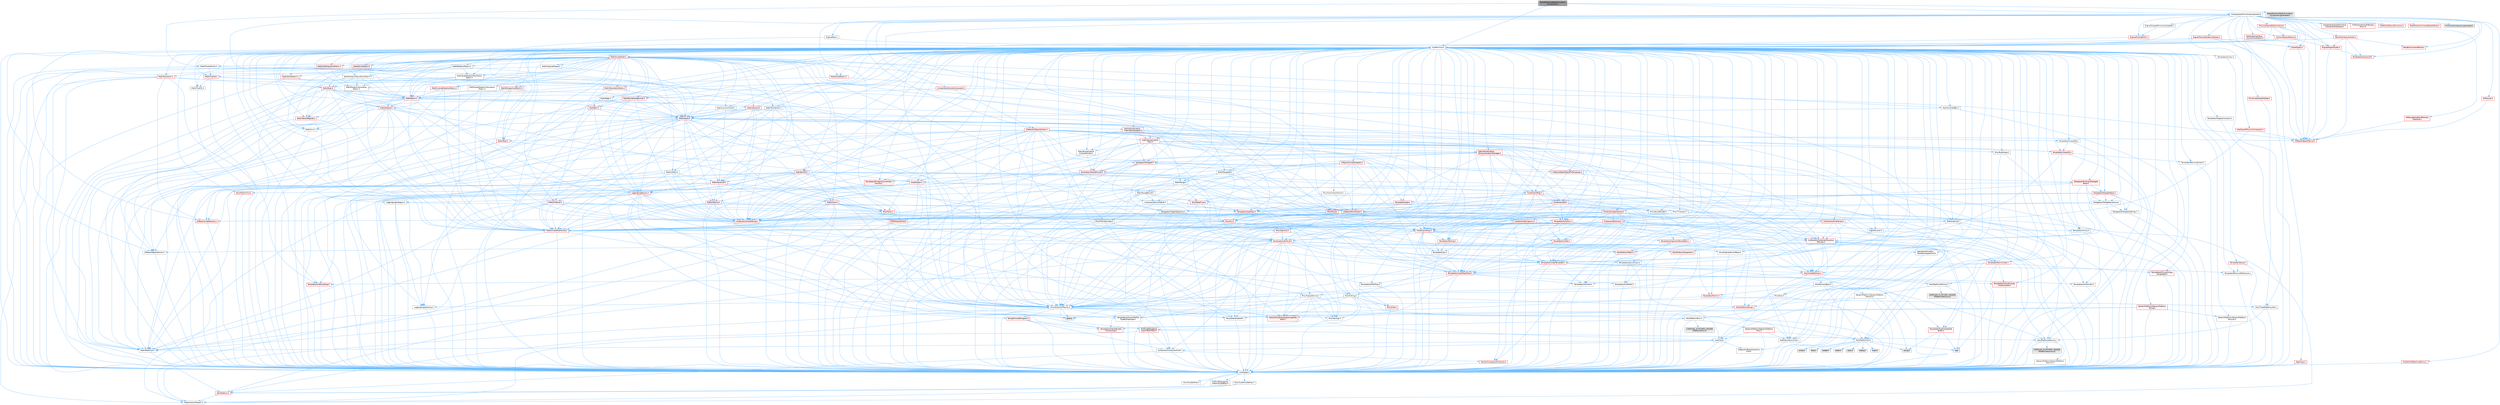 digraph "BakedShallowWaterSimulationComponent.h"
{
 // INTERACTIVE_SVG=YES
 // LATEX_PDF_SIZE
  bgcolor="transparent";
  edge [fontname=Helvetica,fontsize=10,labelfontname=Helvetica,labelfontsize=10];
  node [fontname=Helvetica,fontsize=10,shape=box,height=0.2,width=0.4];
  Node1 [id="Node000001",label="BakedShallowWaterSimulation\lComponent.h",height=0.2,width=0.4,color="gray40", fillcolor="grey60", style="filled", fontcolor="black",tooltip=" "];
  Node1 -> Node2 [id="edge1_Node000001_Node000002",color="steelblue1",style="solid",tooltip=" "];
  Node2 [id="Node000002",label="CoreMinimal.h",height=0.2,width=0.4,color="grey40", fillcolor="white", style="filled",URL="$d7/d67/CoreMinimal_8h.html",tooltip=" "];
  Node2 -> Node3 [id="edge2_Node000002_Node000003",color="steelblue1",style="solid",tooltip=" "];
  Node3 [id="Node000003",label="CoreTypes.h",height=0.2,width=0.4,color="grey40", fillcolor="white", style="filled",URL="$dc/dec/CoreTypes_8h.html",tooltip=" "];
  Node3 -> Node4 [id="edge3_Node000003_Node000004",color="steelblue1",style="solid",tooltip=" "];
  Node4 [id="Node000004",label="HAL/Platform.h",height=0.2,width=0.4,color="red", fillcolor="#FFF0F0", style="filled",URL="$d9/dd0/Platform_8h.html",tooltip=" "];
  Node4 -> Node8 [id="edge4_Node000004_Node000008",color="steelblue1",style="solid",tooltip=" "];
  Node8 [id="Node000008",label="PreprocessorHelpers.h",height=0.2,width=0.4,color="grey40", fillcolor="white", style="filled",URL="$db/ddb/PreprocessorHelpers_8h.html",tooltip=" "];
  Node3 -> Node14 [id="edge5_Node000003_Node000014",color="steelblue1",style="solid",tooltip=" "];
  Node14 [id="Node000014",label="ProfilingDebugging\l/UMemoryDefines.h",height=0.2,width=0.4,color="grey40", fillcolor="white", style="filled",URL="$d2/da2/UMemoryDefines_8h.html",tooltip=" "];
  Node3 -> Node15 [id="edge6_Node000003_Node000015",color="steelblue1",style="solid",tooltip=" "];
  Node15 [id="Node000015",label="Misc/CoreMiscDefines.h",height=0.2,width=0.4,color="grey40", fillcolor="white", style="filled",URL="$da/d38/CoreMiscDefines_8h.html",tooltip=" "];
  Node15 -> Node4 [id="edge7_Node000015_Node000004",color="steelblue1",style="solid",tooltip=" "];
  Node15 -> Node8 [id="edge8_Node000015_Node000008",color="steelblue1",style="solid",tooltip=" "];
  Node3 -> Node16 [id="edge9_Node000003_Node000016",color="steelblue1",style="solid",tooltip=" "];
  Node16 [id="Node000016",label="Misc/CoreDefines.h",height=0.2,width=0.4,color="grey40", fillcolor="white", style="filled",URL="$d3/dd2/CoreDefines_8h.html",tooltip=" "];
  Node2 -> Node17 [id="edge10_Node000002_Node000017",color="steelblue1",style="solid",tooltip=" "];
  Node17 [id="Node000017",label="CoreFwd.h",height=0.2,width=0.4,color="grey40", fillcolor="white", style="filled",URL="$d1/d1e/CoreFwd_8h.html",tooltip=" "];
  Node17 -> Node3 [id="edge11_Node000017_Node000003",color="steelblue1",style="solid",tooltip=" "];
  Node17 -> Node18 [id="edge12_Node000017_Node000018",color="steelblue1",style="solid",tooltip=" "];
  Node18 [id="Node000018",label="Containers/ContainersFwd.h",height=0.2,width=0.4,color="grey40", fillcolor="white", style="filled",URL="$d4/d0a/ContainersFwd_8h.html",tooltip=" "];
  Node18 -> Node4 [id="edge13_Node000018_Node000004",color="steelblue1",style="solid",tooltip=" "];
  Node18 -> Node3 [id="edge14_Node000018_Node000003",color="steelblue1",style="solid",tooltip=" "];
  Node18 -> Node19 [id="edge15_Node000018_Node000019",color="steelblue1",style="solid",tooltip=" "];
  Node19 [id="Node000019",label="Traits/IsContiguousContainer.h",height=0.2,width=0.4,color="red", fillcolor="#FFF0F0", style="filled",URL="$d5/d3c/IsContiguousContainer_8h.html",tooltip=" "];
  Node19 -> Node3 [id="edge16_Node000019_Node000003",color="steelblue1",style="solid",tooltip=" "];
  Node17 -> Node22 [id="edge17_Node000017_Node000022",color="steelblue1",style="solid",tooltip=" "];
  Node22 [id="Node000022",label="Math/MathFwd.h",height=0.2,width=0.4,color="grey40", fillcolor="white", style="filled",URL="$d2/d10/MathFwd_8h.html",tooltip=" "];
  Node22 -> Node4 [id="edge18_Node000022_Node000004",color="steelblue1",style="solid",tooltip=" "];
  Node17 -> Node23 [id="edge19_Node000017_Node000023",color="steelblue1",style="solid",tooltip=" "];
  Node23 [id="Node000023",label="UObject/UObjectHierarchy\lFwd.h",height=0.2,width=0.4,color="grey40", fillcolor="white", style="filled",URL="$d3/d13/UObjectHierarchyFwd_8h.html",tooltip=" "];
  Node2 -> Node23 [id="edge20_Node000002_Node000023",color="steelblue1",style="solid",tooltip=" "];
  Node2 -> Node18 [id="edge21_Node000002_Node000018",color="steelblue1",style="solid",tooltip=" "];
  Node2 -> Node24 [id="edge22_Node000002_Node000024",color="steelblue1",style="solid",tooltip=" "];
  Node24 [id="Node000024",label="Misc/VarArgs.h",height=0.2,width=0.4,color="grey40", fillcolor="white", style="filled",URL="$d5/d6f/VarArgs_8h.html",tooltip=" "];
  Node24 -> Node3 [id="edge23_Node000024_Node000003",color="steelblue1",style="solid",tooltip=" "];
  Node2 -> Node25 [id="edge24_Node000002_Node000025",color="steelblue1",style="solid",tooltip=" "];
  Node25 [id="Node000025",label="Logging/LogVerbosity.h",height=0.2,width=0.4,color="grey40", fillcolor="white", style="filled",URL="$d2/d8f/LogVerbosity_8h.html",tooltip=" "];
  Node25 -> Node3 [id="edge25_Node000025_Node000003",color="steelblue1",style="solid",tooltip=" "];
  Node2 -> Node26 [id="edge26_Node000002_Node000026",color="steelblue1",style="solid",tooltip=" "];
  Node26 [id="Node000026",label="Misc/OutputDevice.h",height=0.2,width=0.4,color="grey40", fillcolor="white", style="filled",URL="$d7/d32/OutputDevice_8h.html",tooltip=" "];
  Node26 -> Node17 [id="edge27_Node000026_Node000017",color="steelblue1",style="solid",tooltip=" "];
  Node26 -> Node3 [id="edge28_Node000026_Node000003",color="steelblue1",style="solid",tooltip=" "];
  Node26 -> Node25 [id="edge29_Node000026_Node000025",color="steelblue1",style="solid",tooltip=" "];
  Node26 -> Node24 [id="edge30_Node000026_Node000024",color="steelblue1",style="solid",tooltip=" "];
  Node26 -> Node27 [id="edge31_Node000026_Node000027",color="steelblue1",style="solid",tooltip=" "];
  Node27 [id="Node000027",label="Templates/IsArrayOrRefOf\lTypeByPredicate.h",height=0.2,width=0.4,color="grey40", fillcolor="white", style="filled",URL="$d6/da1/IsArrayOrRefOfTypeByPredicate_8h.html",tooltip=" "];
  Node27 -> Node3 [id="edge32_Node000027_Node000003",color="steelblue1",style="solid",tooltip=" "];
  Node26 -> Node28 [id="edge33_Node000026_Node000028",color="steelblue1",style="solid",tooltip=" "];
  Node28 [id="Node000028",label="Templates/IsValidVariadic\lFunctionArg.h",height=0.2,width=0.4,color="red", fillcolor="#FFF0F0", style="filled",URL="$d0/dc8/IsValidVariadicFunctionArg_8h.html",tooltip=" "];
  Node28 -> Node3 [id="edge34_Node000028_Node000003",color="steelblue1",style="solid",tooltip=" "];
  Node26 -> Node30 [id="edge35_Node000026_Node000030",color="steelblue1",style="solid",tooltip=" "];
  Node30 [id="Node000030",label="Traits/IsCharEncodingCompatible\lWith.h",height=0.2,width=0.4,color="red", fillcolor="#FFF0F0", style="filled",URL="$df/dd1/IsCharEncodingCompatibleWith_8h.html",tooltip=" "];
  Node2 -> Node32 [id="edge36_Node000002_Node000032",color="steelblue1",style="solid",tooltip=" "];
  Node32 [id="Node000032",label="HAL/PlatformCrt.h",height=0.2,width=0.4,color="grey40", fillcolor="white", style="filled",URL="$d8/d75/PlatformCrt_8h.html",tooltip=" "];
  Node32 -> Node33 [id="edge37_Node000032_Node000033",color="steelblue1",style="solid",tooltip=" "];
  Node33 [id="Node000033",label="new",height=0.2,width=0.4,color="grey60", fillcolor="#E0E0E0", style="filled",tooltip=" "];
  Node32 -> Node34 [id="edge38_Node000032_Node000034",color="steelblue1",style="solid",tooltip=" "];
  Node34 [id="Node000034",label="wchar.h",height=0.2,width=0.4,color="grey60", fillcolor="#E0E0E0", style="filled",tooltip=" "];
  Node32 -> Node35 [id="edge39_Node000032_Node000035",color="steelblue1",style="solid",tooltip=" "];
  Node35 [id="Node000035",label="stddef.h",height=0.2,width=0.4,color="grey60", fillcolor="#E0E0E0", style="filled",tooltip=" "];
  Node32 -> Node36 [id="edge40_Node000032_Node000036",color="steelblue1",style="solid",tooltip=" "];
  Node36 [id="Node000036",label="stdlib.h",height=0.2,width=0.4,color="grey60", fillcolor="#E0E0E0", style="filled",tooltip=" "];
  Node32 -> Node37 [id="edge41_Node000032_Node000037",color="steelblue1",style="solid",tooltip=" "];
  Node37 [id="Node000037",label="stdio.h",height=0.2,width=0.4,color="grey60", fillcolor="#E0E0E0", style="filled",tooltip=" "];
  Node32 -> Node38 [id="edge42_Node000032_Node000038",color="steelblue1",style="solid",tooltip=" "];
  Node38 [id="Node000038",label="stdarg.h",height=0.2,width=0.4,color="grey60", fillcolor="#E0E0E0", style="filled",tooltip=" "];
  Node32 -> Node39 [id="edge43_Node000032_Node000039",color="steelblue1",style="solid",tooltip=" "];
  Node39 [id="Node000039",label="math.h",height=0.2,width=0.4,color="grey60", fillcolor="#E0E0E0", style="filled",tooltip=" "];
  Node32 -> Node40 [id="edge44_Node000032_Node000040",color="steelblue1",style="solid",tooltip=" "];
  Node40 [id="Node000040",label="float.h",height=0.2,width=0.4,color="grey60", fillcolor="#E0E0E0", style="filled",tooltip=" "];
  Node32 -> Node41 [id="edge45_Node000032_Node000041",color="steelblue1",style="solid",tooltip=" "];
  Node41 [id="Node000041",label="string.h",height=0.2,width=0.4,color="grey60", fillcolor="#E0E0E0", style="filled",tooltip=" "];
  Node2 -> Node42 [id="edge46_Node000002_Node000042",color="steelblue1",style="solid",tooltip=" "];
  Node42 [id="Node000042",label="HAL/PlatformMisc.h",height=0.2,width=0.4,color="grey40", fillcolor="white", style="filled",URL="$d0/df5/PlatformMisc_8h.html",tooltip=" "];
  Node42 -> Node3 [id="edge47_Node000042_Node000003",color="steelblue1",style="solid",tooltip=" "];
  Node42 -> Node43 [id="edge48_Node000042_Node000043",color="steelblue1",style="solid",tooltip=" "];
  Node43 [id="Node000043",label="GenericPlatform/GenericPlatform\lMisc.h",height=0.2,width=0.4,color="red", fillcolor="#FFF0F0", style="filled",URL="$db/d9a/GenericPlatformMisc_8h.html",tooltip=" "];
  Node43 -> Node17 [id="edge49_Node000043_Node000017",color="steelblue1",style="solid",tooltip=" "];
  Node43 -> Node3 [id="edge50_Node000043_Node000003",color="steelblue1",style="solid",tooltip=" "];
  Node43 -> Node32 [id="edge51_Node000043_Node000032",color="steelblue1",style="solid",tooltip=" "];
  Node43 -> Node47 [id="edge52_Node000043_Node000047",color="steelblue1",style="solid",tooltip=" "];
  Node47 [id="Node000047",label="Math/NumericLimits.h",height=0.2,width=0.4,color="grey40", fillcolor="white", style="filled",URL="$df/d1b/NumericLimits_8h.html",tooltip=" "];
  Node47 -> Node3 [id="edge53_Node000047_Node000003",color="steelblue1",style="solid",tooltip=" "];
  Node42 -> Node52 [id="edge54_Node000042_Node000052",color="steelblue1",style="solid",tooltip=" "];
  Node52 [id="Node000052",label="COMPILED_PLATFORM_HEADER\l(PlatformMisc.h)",height=0.2,width=0.4,color="grey60", fillcolor="#E0E0E0", style="filled",tooltip=" "];
  Node42 -> Node53 [id="edge55_Node000042_Node000053",color="steelblue1",style="solid",tooltip=" "];
  Node53 [id="Node000053",label="ProfilingDebugging\l/CpuProfilerTrace.h",height=0.2,width=0.4,color="red", fillcolor="#FFF0F0", style="filled",URL="$da/dcb/CpuProfilerTrace_8h.html",tooltip=" "];
  Node53 -> Node3 [id="edge56_Node000053_Node000003",color="steelblue1",style="solid",tooltip=" "];
  Node53 -> Node18 [id="edge57_Node000053_Node000018",color="steelblue1",style="solid",tooltip=" "];
  Node53 -> Node54 [id="edge58_Node000053_Node000054",color="steelblue1",style="solid",tooltip=" "];
  Node54 [id="Node000054",label="HAL/PlatformAtomics.h",height=0.2,width=0.4,color="grey40", fillcolor="white", style="filled",URL="$d3/d36/PlatformAtomics_8h.html",tooltip=" "];
  Node54 -> Node3 [id="edge59_Node000054_Node000003",color="steelblue1",style="solid",tooltip=" "];
  Node54 -> Node55 [id="edge60_Node000054_Node000055",color="steelblue1",style="solid",tooltip=" "];
  Node55 [id="Node000055",label="GenericPlatform/GenericPlatform\lAtomics.h",height=0.2,width=0.4,color="grey40", fillcolor="white", style="filled",URL="$da/d72/GenericPlatformAtomics_8h.html",tooltip=" "];
  Node55 -> Node3 [id="edge61_Node000055_Node000003",color="steelblue1",style="solid",tooltip=" "];
  Node54 -> Node56 [id="edge62_Node000054_Node000056",color="steelblue1",style="solid",tooltip=" "];
  Node56 [id="Node000056",label="COMPILED_PLATFORM_HEADER\l(PlatformAtomics.h)",height=0.2,width=0.4,color="grey60", fillcolor="#E0E0E0", style="filled",tooltip=" "];
  Node53 -> Node8 [id="edge63_Node000053_Node000008",color="steelblue1",style="solid",tooltip=" "];
  Node2 -> Node61 [id="edge64_Node000002_Node000061",color="steelblue1",style="solid",tooltip=" "];
  Node61 [id="Node000061",label="Misc/AssertionMacros.h",height=0.2,width=0.4,color="grey40", fillcolor="white", style="filled",URL="$d0/dfa/AssertionMacros_8h.html",tooltip=" "];
  Node61 -> Node3 [id="edge65_Node000061_Node000003",color="steelblue1",style="solid",tooltip=" "];
  Node61 -> Node4 [id="edge66_Node000061_Node000004",color="steelblue1",style="solid",tooltip=" "];
  Node61 -> Node42 [id="edge67_Node000061_Node000042",color="steelblue1",style="solid",tooltip=" "];
  Node61 -> Node8 [id="edge68_Node000061_Node000008",color="steelblue1",style="solid",tooltip=" "];
  Node61 -> Node62 [id="edge69_Node000061_Node000062",color="steelblue1",style="solid",tooltip=" "];
  Node62 [id="Node000062",label="Templates/EnableIf.h",height=0.2,width=0.4,color="grey40", fillcolor="white", style="filled",URL="$d7/d60/EnableIf_8h.html",tooltip=" "];
  Node62 -> Node3 [id="edge70_Node000062_Node000003",color="steelblue1",style="solid",tooltip=" "];
  Node61 -> Node27 [id="edge71_Node000061_Node000027",color="steelblue1",style="solid",tooltip=" "];
  Node61 -> Node28 [id="edge72_Node000061_Node000028",color="steelblue1",style="solid",tooltip=" "];
  Node61 -> Node30 [id="edge73_Node000061_Node000030",color="steelblue1",style="solid",tooltip=" "];
  Node61 -> Node24 [id="edge74_Node000061_Node000024",color="steelblue1",style="solid",tooltip=" "];
  Node61 -> Node63 [id="edge75_Node000061_Node000063",color="steelblue1",style="solid",tooltip=" "];
  Node63 [id="Node000063",label="String/FormatStringSan.h",height=0.2,width=0.4,color="red", fillcolor="#FFF0F0", style="filled",URL="$d3/d8b/FormatStringSan_8h.html",tooltip=" "];
  Node63 -> Node3 [id="edge76_Node000063_Node000003",color="steelblue1",style="solid",tooltip=" "];
  Node63 -> Node28 [id="edge77_Node000063_Node000028",color="steelblue1",style="solid",tooltip=" "];
  Node63 -> Node18 [id="edge78_Node000063_Node000018",color="steelblue1",style="solid",tooltip=" "];
  Node61 -> Node69 [id="edge79_Node000061_Node000069",color="steelblue1",style="solid",tooltip=" "];
  Node69 [id="Node000069",label="atomic",height=0.2,width=0.4,color="grey60", fillcolor="#E0E0E0", style="filled",tooltip=" "];
  Node2 -> Node70 [id="edge80_Node000002_Node000070",color="steelblue1",style="solid",tooltip=" "];
  Node70 [id="Node000070",label="Templates/IsPointer.h",height=0.2,width=0.4,color="grey40", fillcolor="white", style="filled",URL="$d7/d05/IsPointer_8h.html",tooltip=" "];
  Node70 -> Node3 [id="edge81_Node000070_Node000003",color="steelblue1",style="solid",tooltip=" "];
  Node2 -> Node71 [id="edge82_Node000002_Node000071",color="steelblue1",style="solid",tooltip=" "];
  Node71 [id="Node000071",label="HAL/PlatformMemory.h",height=0.2,width=0.4,color="grey40", fillcolor="white", style="filled",URL="$de/d68/PlatformMemory_8h.html",tooltip=" "];
  Node71 -> Node3 [id="edge83_Node000071_Node000003",color="steelblue1",style="solid",tooltip=" "];
  Node71 -> Node72 [id="edge84_Node000071_Node000072",color="steelblue1",style="solid",tooltip=" "];
  Node72 [id="Node000072",label="GenericPlatform/GenericPlatform\lMemory.h",height=0.2,width=0.4,color="grey40", fillcolor="white", style="filled",URL="$dd/d22/GenericPlatformMemory_8h.html",tooltip=" "];
  Node72 -> Node17 [id="edge85_Node000072_Node000017",color="steelblue1",style="solid",tooltip=" "];
  Node72 -> Node3 [id="edge86_Node000072_Node000003",color="steelblue1",style="solid",tooltip=" "];
  Node72 -> Node73 [id="edge87_Node000072_Node000073",color="steelblue1",style="solid",tooltip=" "];
  Node73 [id="Node000073",label="HAL/PlatformString.h",height=0.2,width=0.4,color="red", fillcolor="#FFF0F0", style="filled",URL="$db/db5/PlatformString_8h.html",tooltip=" "];
  Node73 -> Node3 [id="edge88_Node000073_Node000003",color="steelblue1",style="solid",tooltip=" "];
  Node72 -> Node41 [id="edge89_Node000072_Node000041",color="steelblue1",style="solid",tooltip=" "];
  Node72 -> Node34 [id="edge90_Node000072_Node000034",color="steelblue1",style="solid",tooltip=" "];
  Node71 -> Node75 [id="edge91_Node000071_Node000075",color="steelblue1",style="solid",tooltip=" "];
  Node75 [id="Node000075",label="COMPILED_PLATFORM_HEADER\l(PlatformMemory.h)",height=0.2,width=0.4,color="grey60", fillcolor="#E0E0E0", style="filled",tooltip=" "];
  Node2 -> Node54 [id="edge92_Node000002_Node000054",color="steelblue1",style="solid",tooltip=" "];
  Node2 -> Node76 [id="edge93_Node000002_Node000076",color="steelblue1",style="solid",tooltip=" "];
  Node76 [id="Node000076",label="Misc/Exec.h",height=0.2,width=0.4,color="grey40", fillcolor="white", style="filled",URL="$de/ddb/Exec_8h.html",tooltip=" "];
  Node76 -> Node3 [id="edge94_Node000076_Node000003",color="steelblue1",style="solid",tooltip=" "];
  Node76 -> Node61 [id="edge95_Node000076_Node000061",color="steelblue1",style="solid",tooltip=" "];
  Node2 -> Node77 [id="edge96_Node000002_Node000077",color="steelblue1",style="solid",tooltip=" "];
  Node77 [id="Node000077",label="HAL/MemoryBase.h",height=0.2,width=0.4,color="grey40", fillcolor="white", style="filled",URL="$d6/d9f/MemoryBase_8h.html",tooltip=" "];
  Node77 -> Node3 [id="edge97_Node000077_Node000003",color="steelblue1",style="solid",tooltip=" "];
  Node77 -> Node54 [id="edge98_Node000077_Node000054",color="steelblue1",style="solid",tooltip=" "];
  Node77 -> Node32 [id="edge99_Node000077_Node000032",color="steelblue1",style="solid",tooltip=" "];
  Node77 -> Node76 [id="edge100_Node000077_Node000076",color="steelblue1",style="solid",tooltip=" "];
  Node77 -> Node26 [id="edge101_Node000077_Node000026",color="steelblue1",style="solid",tooltip=" "];
  Node77 -> Node78 [id="edge102_Node000077_Node000078",color="steelblue1",style="solid",tooltip=" "];
  Node78 [id="Node000078",label="Templates/Atomic.h",height=0.2,width=0.4,color="red", fillcolor="#FFF0F0", style="filled",URL="$d3/d91/Atomic_8h.html",tooltip=" "];
  Node78 -> Node79 [id="edge103_Node000078_Node000079",color="steelblue1",style="solid",tooltip=" "];
  Node79 [id="Node000079",label="HAL/ThreadSafeCounter.h",height=0.2,width=0.4,color="grey40", fillcolor="white", style="filled",URL="$dc/dc9/ThreadSafeCounter_8h.html",tooltip=" "];
  Node79 -> Node3 [id="edge104_Node000079_Node000003",color="steelblue1",style="solid",tooltip=" "];
  Node79 -> Node54 [id="edge105_Node000079_Node000054",color="steelblue1",style="solid",tooltip=" "];
  Node78 -> Node69 [id="edge106_Node000078_Node000069",color="steelblue1",style="solid",tooltip=" "];
  Node2 -> Node87 [id="edge107_Node000002_Node000087",color="steelblue1",style="solid",tooltip=" "];
  Node87 [id="Node000087",label="HAL/UnrealMemory.h",height=0.2,width=0.4,color="red", fillcolor="#FFF0F0", style="filled",URL="$d9/d96/UnrealMemory_8h.html",tooltip=" "];
  Node87 -> Node3 [id="edge108_Node000087_Node000003",color="steelblue1",style="solid",tooltip=" "];
  Node87 -> Node72 [id="edge109_Node000087_Node000072",color="steelblue1",style="solid",tooltip=" "];
  Node87 -> Node77 [id="edge110_Node000087_Node000077",color="steelblue1",style="solid",tooltip=" "];
  Node87 -> Node71 [id="edge111_Node000087_Node000071",color="steelblue1",style="solid",tooltip=" "];
  Node87 -> Node70 [id="edge112_Node000087_Node000070",color="steelblue1",style="solid",tooltip=" "];
  Node2 -> Node89 [id="edge113_Node000002_Node000089",color="steelblue1",style="solid",tooltip=" "];
  Node89 [id="Node000089",label="Templates/IsArithmetic.h",height=0.2,width=0.4,color="grey40", fillcolor="white", style="filled",URL="$d2/d5d/IsArithmetic_8h.html",tooltip=" "];
  Node89 -> Node3 [id="edge114_Node000089_Node000003",color="steelblue1",style="solid",tooltip=" "];
  Node2 -> Node83 [id="edge115_Node000002_Node000083",color="steelblue1",style="solid",tooltip=" "];
  Node83 [id="Node000083",label="Templates/AndOrNot.h",height=0.2,width=0.4,color="grey40", fillcolor="white", style="filled",URL="$db/d0a/AndOrNot_8h.html",tooltip=" "];
  Node83 -> Node3 [id="edge116_Node000083_Node000003",color="steelblue1",style="solid",tooltip=" "];
  Node2 -> Node90 [id="edge117_Node000002_Node000090",color="steelblue1",style="solid",tooltip=" "];
  Node90 [id="Node000090",label="Templates/IsPODType.h",height=0.2,width=0.4,color="grey40", fillcolor="white", style="filled",URL="$d7/db1/IsPODType_8h.html",tooltip=" "];
  Node90 -> Node3 [id="edge118_Node000090_Node000003",color="steelblue1",style="solid",tooltip=" "];
  Node2 -> Node91 [id="edge119_Node000002_Node000091",color="steelblue1",style="solid",tooltip=" "];
  Node91 [id="Node000091",label="Templates/IsUECoreType.h",height=0.2,width=0.4,color="red", fillcolor="#FFF0F0", style="filled",URL="$d1/db8/IsUECoreType_8h.html",tooltip=" "];
  Node91 -> Node3 [id="edge120_Node000091_Node000003",color="steelblue1",style="solid",tooltip=" "];
  Node2 -> Node84 [id="edge121_Node000002_Node000084",color="steelblue1",style="solid",tooltip=" "];
  Node84 [id="Node000084",label="Templates/IsTriviallyCopy\lConstructible.h",height=0.2,width=0.4,color="red", fillcolor="#FFF0F0", style="filled",URL="$d3/d78/IsTriviallyCopyConstructible_8h.html",tooltip=" "];
  Node84 -> Node3 [id="edge122_Node000084_Node000003",color="steelblue1",style="solid",tooltip=" "];
  Node2 -> Node92 [id="edge123_Node000002_Node000092",color="steelblue1",style="solid",tooltip=" "];
  Node92 [id="Node000092",label="Templates/UnrealTypeTraits.h",height=0.2,width=0.4,color="red", fillcolor="#FFF0F0", style="filled",URL="$d2/d2d/UnrealTypeTraits_8h.html",tooltip=" "];
  Node92 -> Node3 [id="edge124_Node000092_Node000003",color="steelblue1",style="solid",tooltip=" "];
  Node92 -> Node70 [id="edge125_Node000092_Node000070",color="steelblue1",style="solid",tooltip=" "];
  Node92 -> Node61 [id="edge126_Node000092_Node000061",color="steelblue1",style="solid",tooltip=" "];
  Node92 -> Node83 [id="edge127_Node000092_Node000083",color="steelblue1",style="solid",tooltip=" "];
  Node92 -> Node62 [id="edge128_Node000092_Node000062",color="steelblue1",style="solid",tooltip=" "];
  Node92 -> Node89 [id="edge129_Node000092_Node000089",color="steelblue1",style="solid",tooltip=" "];
  Node92 -> Node90 [id="edge130_Node000092_Node000090",color="steelblue1",style="solid",tooltip=" "];
  Node92 -> Node91 [id="edge131_Node000092_Node000091",color="steelblue1",style="solid",tooltip=" "];
  Node92 -> Node84 [id="edge132_Node000092_Node000084",color="steelblue1",style="solid",tooltip=" "];
  Node2 -> Node62 [id="edge133_Node000002_Node000062",color="steelblue1",style="solid",tooltip=" "];
  Node2 -> Node94 [id="edge134_Node000002_Node000094",color="steelblue1",style="solid",tooltip=" "];
  Node94 [id="Node000094",label="Templates/RemoveReference.h",height=0.2,width=0.4,color="grey40", fillcolor="white", style="filled",URL="$da/dbe/RemoveReference_8h.html",tooltip=" "];
  Node94 -> Node3 [id="edge135_Node000094_Node000003",color="steelblue1",style="solid",tooltip=" "];
  Node2 -> Node95 [id="edge136_Node000002_Node000095",color="steelblue1",style="solid",tooltip=" "];
  Node95 [id="Node000095",label="Templates/IntegralConstant.h",height=0.2,width=0.4,color="grey40", fillcolor="white", style="filled",URL="$db/d1b/IntegralConstant_8h.html",tooltip=" "];
  Node95 -> Node3 [id="edge137_Node000095_Node000003",color="steelblue1",style="solid",tooltip=" "];
  Node2 -> Node96 [id="edge138_Node000002_Node000096",color="steelblue1",style="solid",tooltip=" "];
  Node96 [id="Node000096",label="Templates/IsClass.h",height=0.2,width=0.4,color="grey40", fillcolor="white", style="filled",URL="$db/dcb/IsClass_8h.html",tooltip=" "];
  Node96 -> Node3 [id="edge139_Node000096_Node000003",color="steelblue1",style="solid",tooltip=" "];
  Node2 -> Node97 [id="edge140_Node000002_Node000097",color="steelblue1",style="solid",tooltip=" "];
  Node97 [id="Node000097",label="Templates/TypeCompatible\lBytes.h",height=0.2,width=0.4,color="red", fillcolor="#FFF0F0", style="filled",URL="$df/d0a/TypeCompatibleBytes_8h.html",tooltip=" "];
  Node97 -> Node3 [id="edge141_Node000097_Node000003",color="steelblue1",style="solid",tooltip=" "];
  Node97 -> Node41 [id="edge142_Node000097_Node000041",color="steelblue1",style="solid",tooltip=" "];
  Node97 -> Node33 [id="edge143_Node000097_Node000033",color="steelblue1",style="solid",tooltip=" "];
  Node2 -> Node19 [id="edge144_Node000002_Node000019",color="steelblue1",style="solid",tooltip=" "];
  Node2 -> Node98 [id="edge145_Node000002_Node000098",color="steelblue1",style="solid",tooltip=" "];
  Node98 [id="Node000098",label="Templates/UnrealTemplate.h",height=0.2,width=0.4,color="red", fillcolor="#FFF0F0", style="filled",URL="$d4/d24/UnrealTemplate_8h.html",tooltip=" "];
  Node98 -> Node3 [id="edge146_Node000098_Node000003",color="steelblue1",style="solid",tooltip=" "];
  Node98 -> Node70 [id="edge147_Node000098_Node000070",color="steelblue1",style="solid",tooltip=" "];
  Node98 -> Node87 [id="edge148_Node000098_Node000087",color="steelblue1",style="solid",tooltip=" "];
  Node98 -> Node92 [id="edge149_Node000098_Node000092",color="steelblue1",style="solid",tooltip=" "];
  Node98 -> Node94 [id="edge150_Node000098_Node000094",color="steelblue1",style="solid",tooltip=" "];
  Node98 -> Node97 [id="edge151_Node000098_Node000097",color="steelblue1",style="solid",tooltip=" "];
  Node98 -> Node19 [id="edge152_Node000098_Node000019",color="steelblue1",style="solid",tooltip=" "];
  Node2 -> Node47 [id="edge153_Node000002_Node000047",color="steelblue1",style="solid",tooltip=" "];
  Node2 -> Node102 [id="edge154_Node000002_Node000102",color="steelblue1",style="solid",tooltip=" "];
  Node102 [id="Node000102",label="HAL/PlatformMath.h",height=0.2,width=0.4,color="red", fillcolor="#FFF0F0", style="filled",URL="$dc/d53/PlatformMath_8h.html",tooltip=" "];
  Node102 -> Node3 [id="edge155_Node000102_Node000003",color="steelblue1",style="solid",tooltip=" "];
  Node2 -> Node85 [id="edge156_Node000002_Node000085",color="steelblue1",style="solid",tooltip=" "];
  Node85 [id="Node000085",label="Templates/IsTriviallyCopy\lAssignable.h",height=0.2,width=0.4,color="red", fillcolor="#FFF0F0", style="filled",URL="$d2/df2/IsTriviallyCopyAssignable_8h.html",tooltip=" "];
  Node85 -> Node3 [id="edge157_Node000085_Node000003",color="steelblue1",style="solid",tooltip=" "];
  Node2 -> Node110 [id="edge158_Node000002_Node000110",color="steelblue1",style="solid",tooltip=" "];
  Node110 [id="Node000110",label="Templates/MemoryOps.h",height=0.2,width=0.4,color="red", fillcolor="#FFF0F0", style="filled",URL="$db/dea/MemoryOps_8h.html",tooltip=" "];
  Node110 -> Node3 [id="edge159_Node000110_Node000003",color="steelblue1",style="solid",tooltip=" "];
  Node110 -> Node87 [id="edge160_Node000110_Node000087",color="steelblue1",style="solid",tooltip=" "];
  Node110 -> Node85 [id="edge161_Node000110_Node000085",color="steelblue1",style="solid",tooltip=" "];
  Node110 -> Node84 [id="edge162_Node000110_Node000084",color="steelblue1",style="solid",tooltip=" "];
  Node110 -> Node92 [id="edge163_Node000110_Node000092",color="steelblue1",style="solid",tooltip=" "];
  Node110 -> Node33 [id="edge164_Node000110_Node000033",color="steelblue1",style="solid",tooltip=" "];
  Node2 -> Node111 [id="edge165_Node000002_Node000111",color="steelblue1",style="solid",tooltip=" "];
  Node111 [id="Node000111",label="Containers/ContainerAllocation\lPolicies.h",height=0.2,width=0.4,color="red", fillcolor="#FFF0F0", style="filled",URL="$d7/dff/ContainerAllocationPolicies_8h.html",tooltip=" "];
  Node111 -> Node3 [id="edge166_Node000111_Node000003",color="steelblue1",style="solid",tooltip=" "];
  Node111 -> Node111 [id="edge167_Node000111_Node000111",color="steelblue1",style="solid",tooltip=" "];
  Node111 -> Node102 [id="edge168_Node000111_Node000102",color="steelblue1",style="solid",tooltip=" "];
  Node111 -> Node87 [id="edge169_Node000111_Node000087",color="steelblue1",style="solid",tooltip=" "];
  Node111 -> Node47 [id="edge170_Node000111_Node000047",color="steelblue1",style="solid",tooltip=" "];
  Node111 -> Node61 [id="edge171_Node000111_Node000061",color="steelblue1",style="solid",tooltip=" "];
  Node111 -> Node110 [id="edge172_Node000111_Node000110",color="steelblue1",style="solid",tooltip=" "];
  Node111 -> Node97 [id="edge173_Node000111_Node000097",color="steelblue1",style="solid",tooltip=" "];
  Node2 -> Node114 [id="edge174_Node000002_Node000114",color="steelblue1",style="solid",tooltip=" "];
  Node114 [id="Node000114",label="Templates/IsEnumClass.h",height=0.2,width=0.4,color="grey40", fillcolor="white", style="filled",URL="$d7/d15/IsEnumClass_8h.html",tooltip=" "];
  Node114 -> Node3 [id="edge175_Node000114_Node000003",color="steelblue1",style="solid",tooltip=" "];
  Node114 -> Node83 [id="edge176_Node000114_Node000083",color="steelblue1",style="solid",tooltip=" "];
  Node2 -> Node115 [id="edge177_Node000002_Node000115",color="steelblue1",style="solid",tooltip=" "];
  Node115 [id="Node000115",label="HAL/PlatformProperties.h",height=0.2,width=0.4,color="red", fillcolor="#FFF0F0", style="filled",URL="$d9/db0/PlatformProperties_8h.html",tooltip=" "];
  Node115 -> Node3 [id="edge178_Node000115_Node000003",color="steelblue1",style="solid",tooltip=" "];
  Node2 -> Node118 [id="edge179_Node000002_Node000118",color="steelblue1",style="solid",tooltip=" "];
  Node118 [id="Node000118",label="Misc/EngineVersionBase.h",height=0.2,width=0.4,color="grey40", fillcolor="white", style="filled",URL="$d5/d2b/EngineVersionBase_8h.html",tooltip=" "];
  Node118 -> Node3 [id="edge180_Node000118_Node000003",color="steelblue1",style="solid",tooltip=" "];
  Node2 -> Node119 [id="edge181_Node000002_Node000119",color="steelblue1",style="solid",tooltip=" "];
  Node119 [id="Node000119",label="Internationalization\l/TextNamespaceFwd.h",height=0.2,width=0.4,color="grey40", fillcolor="white", style="filled",URL="$d8/d97/TextNamespaceFwd_8h.html",tooltip=" "];
  Node119 -> Node3 [id="edge182_Node000119_Node000003",color="steelblue1",style="solid",tooltip=" "];
  Node2 -> Node120 [id="edge183_Node000002_Node000120",color="steelblue1",style="solid",tooltip=" "];
  Node120 [id="Node000120",label="Serialization/Archive.h",height=0.2,width=0.4,color="red", fillcolor="#FFF0F0", style="filled",URL="$d7/d3b/Archive_8h.html",tooltip=" "];
  Node120 -> Node17 [id="edge184_Node000120_Node000017",color="steelblue1",style="solid",tooltip=" "];
  Node120 -> Node3 [id="edge185_Node000120_Node000003",color="steelblue1",style="solid",tooltip=" "];
  Node120 -> Node115 [id="edge186_Node000120_Node000115",color="steelblue1",style="solid",tooltip=" "];
  Node120 -> Node119 [id="edge187_Node000120_Node000119",color="steelblue1",style="solid",tooltip=" "];
  Node120 -> Node22 [id="edge188_Node000120_Node000022",color="steelblue1",style="solid",tooltip=" "];
  Node120 -> Node61 [id="edge189_Node000120_Node000061",color="steelblue1",style="solid",tooltip=" "];
  Node120 -> Node118 [id="edge190_Node000120_Node000118",color="steelblue1",style="solid",tooltip=" "];
  Node120 -> Node24 [id="edge191_Node000120_Node000024",color="steelblue1",style="solid",tooltip=" "];
  Node120 -> Node62 [id="edge192_Node000120_Node000062",color="steelblue1",style="solid",tooltip=" "];
  Node120 -> Node27 [id="edge193_Node000120_Node000027",color="steelblue1",style="solid",tooltip=" "];
  Node120 -> Node114 [id="edge194_Node000120_Node000114",color="steelblue1",style="solid",tooltip=" "];
  Node120 -> Node28 [id="edge195_Node000120_Node000028",color="steelblue1",style="solid",tooltip=" "];
  Node120 -> Node98 [id="edge196_Node000120_Node000098",color="steelblue1",style="solid",tooltip=" "];
  Node120 -> Node30 [id="edge197_Node000120_Node000030",color="steelblue1",style="solid",tooltip=" "];
  Node120 -> Node123 [id="edge198_Node000120_Node000123",color="steelblue1",style="solid",tooltip=" "];
  Node123 [id="Node000123",label="UObject/ObjectVersion.h",height=0.2,width=0.4,color="grey40", fillcolor="white", style="filled",URL="$da/d63/ObjectVersion_8h.html",tooltip=" "];
  Node123 -> Node3 [id="edge199_Node000123_Node000003",color="steelblue1",style="solid",tooltip=" "];
  Node2 -> Node124 [id="edge200_Node000002_Node000124",color="steelblue1",style="solid",tooltip=" "];
  Node124 [id="Node000124",label="Templates/Less.h",height=0.2,width=0.4,color="grey40", fillcolor="white", style="filled",URL="$de/dc8/Less_8h.html",tooltip=" "];
  Node124 -> Node3 [id="edge201_Node000124_Node000003",color="steelblue1",style="solid",tooltip=" "];
  Node124 -> Node98 [id="edge202_Node000124_Node000098",color="steelblue1",style="solid",tooltip=" "];
  Node2 -> Node125 [id="edge203_Node000002_Node000125",color="steelblue1",style="solid",tooltip=" "];
  Node125 [id="Node000125",label="Templates/Sorting.h",height=0.2,width=0.4,color="red", fillcolor="#FFF0F0", style="filled",URL="$d3/d9e/Sorting_8h.html",tooltip=" "];
  Node125 -> Node3 [id="edge204_Node000125_Node000003",color="steelblue1",style="solid",tooltip=" "];
  Node125 -> Node102 [id="edge205_Node000125_Node000102",color="steelblue1",style="solid",tooltip=" "];
  Node125 -> Node124 [id="edge206_Node000125_Node000124",color="steelblue1",style="solid",tooltip=" "];
  Node2 -> Node136 [id="edge207_Node000002_Node000136",color="steelblue1",style="solid",tooltip=" "];
  Node136 [id="Node000136",label="Misc/Char.h",height=0.2,width=0.4,color="red", fillcolor="#FFF0F0", style="filled",URL="$d0/d58/Char_8h.html",tooltip=" "];
  Node136 -> Node3 [id="edge208_Node000136_Node000003",color="steelblue1",style="solid",tooltip=" "];
  Node2 -> Node139 [id="edge209_Node000002_Node000139",color="steelblue1",style="solid",tooltip=" "];
  Node139 [id="Node000139",label="GenericPlatform/GenericPlatform\lStricmp.h",height=0.2,width=0.4,color="grey40", fillcolor="white", style="filled",URL="$d2/d86/GenericPlatformStricmp_8h.html",tooltip=" "];
  Node139 -> Node3 [id="edge210_Node000139_Node000003",color="steelblue1",style="solid",tooltip=" "];
  Node2 -> Node140 [id="edge211_Node000002_Node000140",color="steelblue1",style="solid",tooltip=" "];
  Node140 [id="Node000140",label="GenericPlatform/GenericPlatform\lString.h",height=0.2,width=0.4,color="red", fillcolor="#FFF0F0", style="filled",URL="$dd/d20/GenericPlatformString_8h.html",tooltip=" "];
  Node140 -> Node3 [id="edge212_Node000140_Node000003",color="steelblue1",style="solid",tooltip=" "];
  Node140 -> Node139 [id="edge213_Node000140_Node000139",color="steelblue1",style="solid",tooltip=" "];
  Node140 -> Node62 [id="edge214_Node000140_Node000062",color="steelblue1",style="solid",tooltip=" "];
  Node140 -> Node30 [id="edge215_Node000140_Node000030",color="steelblue1",style="solid",tooltip=" "];
  Node2 -> Node73 [id="edge216_Node000002_Node000073",color="steelblue1",style="solid",tooltip=" "];
  Node2 -> Node143 [id="edge217_Node000002_Node000143",color="steelblue1",style="solid",tooltip=" "];
  Node143 [id="Node000143",label="Misc/CString.h",height=0.2,width=0.4,color="grey40", fillcolor="white", style="filled",URL="$d2/d49/CString_8h.html",tooltip=" "];
  Node143 -> Node3 [id="edge218_Node000143_Node000003",color="steelblue1",style="solid",tooltip=" "];
  Node143 -> Node32 [id="edge219_Node000143_Node000032",color="steelblue1",style="solid",tooltip=" "];
  Node143 -> Node73 [id="edge220_Node000143_Node000073",color="steelblue1",style="solid",tooltip=" "];
  Node143 -> Node61 [id="edge221_Node000143_Node000061",color="steelblue1",style="solid",tooltip=" "];
  Node143 -> Node136 [id="edge222_Node000143_Node000136",color="steelblue1",style="solid",tooltip=" "];
  Node143 -> Node24 [id="edge223_Node000143_Node000024",color="steelblue1",style="solid",tooltip=" "];
  Node143 -> Node27 [id="edge224_Node000143_Node000027",color="steelblue1",style="solid",tooltip=" "];
  Node143 -> Node28 [id="edge225_Node000143_Node000028",color="steelblue1",style="solid",tooltip=" "];
  Node143 -> Node30 [id="edge226_Node000143_Node000030",color="steelblue1",style="solid",tooltip=" "];
  Node2 -> Node144 [id="edge227_Node000002_Node000144",color="steelblue1",style="solid",tooltip=" "];
  Node144 [id="Node000144",label="Misc/Crc.h",height=0.2,width=0.4,color="red", fillcolor="#FFF0F0", style="filled",URL="$d4/dd2/Crc_8h.html",tooltip=" "];
  Node144 -> Node3 [id="edge228_Node000144_Node000003",color="steelblue1",style="solid",tooltip=" "];
  Node144 -> Node73 [id="edge229_Node000144_Node000073",color="steelblue1",style="solid",tooltip=" "];
  Node144 -> Node61 [id="edge230_Node000144_Node000061",color="steelblue1",style="solid",tooltip=" "];
  Node144 -> Node143 [id="edge231_Node000144_Node000143",color="steelblue1",style="solid",tooltip=" "];
  Node144 -> Node136 [id="edge232_Node000144_Node000136",color="steelblue1",style="solid",tooltip=" "];
  Node144 -> Node92 [id="edge233_Node000144_Node000092",color="steelblue1",style="solid",tooltip=" "];
  Node2 -> Node135 [id="edge234_Node000002_Node000135",color="steelblue1",style="solid",tooltip=" "];
  Node135 [id="Node000135",label="Math/UnrealMathUtility.h",height=0.2,width=0.4,color="red", fillcolor="#FFF0F0", style="filled",URL="$db/db8/UnrealMathUtility_8h.html",tooltip=" "];
  Node135 -> Node3 [id="edge235_Node000135_Node000003",color="steelblue1",style="solid",tooltip=" "];
  Node135 -> Node61 [id="edge236_Node000135_Node000061",color="steelblue1",style="solid",tooltip=" "];
  Node135 -> Node102 [id="edge237_Node000135_Node000102",color="steelblue1",style="solid",tooltip=" "];
  Node135 -> Node22 [id="edge238_Node000135_Node000022",color="steelblue1",style="solid",tooltip=" "];
  Node2 -> Node145 [id="edge239_Node000002_Node000145",color="steelblue1",style="solid",tooltip=" "];
  Node145 [id="Node000145",label="Containers/UnrealString.h",height=0.2,width=0.4,color="red", fillcolor="#FFF0F0", style="filled",URL="$d5/dba/UnrealString_8h.html",tooltip=" "];
  Node2 -> Node149 [id="edge240_Node000002_Node000149",color="steelblue1",style="solid",tooltip=" "];
  Node149 [id="Node000149",label="Containers/Array.h",height=0.2,width=0.4,color="red", fillcolor="#FFF0F0", style="filled",URL="$df/dd0/Array_8h.html",tooltip=" "];
  Node149 -> Node3 [id="edge241_Node000149_Node000003",color="steelblue1",style="solid",tooltip=" "];
  Node149 -> Node61 [id="edge242_Node000149_Node000061",color="steelblue1",style="solid",tooltip=" "];
  Node149 -> Node87 [id="edge243_Node000149_Node000087",color="steelblue1",style="solid",tooltip=" "];
  Node149 -> Node92 [id="edge244_Node000149_Node000092",color="steelblue1",style="solid",tooltip=" "];
  Node149 -> Node98 [id="edge245_Node000149_Node000098",color="steelblue1",style="solid",tooltip=" "];
  Node149 -> Node111 [id="edge246_Node000149_Node000111",color="steelblue1",style="solid",tooltip=" "];
  Node149 -> Node120 [id="edge247_Node000149_Node000120",color="steelblue1",style="solid",tooltip=" "];
  Node149 -> Node128 [id="edge248_Node000149_Node000128",color="steelblue1",style="solid",tooltip=" "];
  Node128 [id="Node000128",label="Templates/Invoke.h",height=0.2,width=0.4,color="red", fillcolor="#FFF0F0", style="filled",URL="$d7/deb/Invoke_8h.html",tooltip=" "];
  Node128 -> Node3 [id="edge249_Node000128_Node000003",color="steelblue1",style="solid",tooltip=" "];
  Node128 -> Node98 [id="edge250_Node000128_Node000098",color="steelblue1",style="solid",tooltip=" "];
  Node149 -> Node124 [id="edge251_Node000149_Node000124",color="steelblue1",style="solid",tooltip=" "];
  Node149 -> Node125 [id="edge252_Node000149_Node000125",color="steelblue1",style="solid",tooltip=" "];
  Node149 -> Node172 [id="edge253_Node000149_Node000172",color="steelblue1",style="solid",tooltip=" "];
  Node172 [id="Node000172",label="Templates/AlignmentTemplates.h",height=0.2,width=0.4,color="red", fillcolor="#FFF0F0", style="filled",URL="$dd/d32/AlignmentTemplates_8h.html",tooltip=" "];
  Node172 -> Node3 [id="edge254_Node000172_Node000003",color="steelblue1",style="solid",tooltip=" "];
  Node172 -> Node70 [id="edge255_Node000172_Node000070",color="steelblue1",style="solid",tooltip=" "];
  Node2 -> Node173 [id="edge256_Node000002_Node000173",color="steelblue1",style="solid",tooltip=" "];
  Node173 [id="Node000173",label="Misc/FrameNumber.h",height=0.2,width=0.4,color="grey40", fillcolor="white", style="filled",URL="$dd/dbd/FrameNumber_8h.html",tooltip=" "];
  Node173 -> Node3 [id="edge257_Node000173_Node000003",color="steelblue1",style="solid",tooltip=" "];
  Node173 -> Node47 [id="edge258_Node000173_Node000047",color="steelblue1",style="solid",tooltip=" "];
  Node173 -> Node135 [id="edge259_Node000173_Node000135",color="steelblue1",style="solid",tooltip=" "];
  Node173 -> Node62 [id="edge260_Node000173_Node000062",color="steelblue1",style="solid",tooltip=" "];
  Node173 -> Node92 [id="edge261_Node000173_Node000092",color="steelblue1",style="solid",tooltip=" "];
  Node2 -> Node174 [id="edge262_Node000002_Node000174",color="steelblue1",style="solid",tooltip=" "];
  Node174 [id="Node000174",label="Misc/Timespan.h",height=0.2,width=0.4,color="grey40", fillcolor="white", style="filled",URL="$da/dd9/Timespan_8h.html",tooltip=" "];
  Node174 -> Node3 [id="edge263_Node000174_Node000003",color="steelblue1",style="solid",tooltip=" "];
  Node174 -> Node175 [id="edge264_Node000174_Node000175",color="steelblue1",style="solid",tooltip=" "];
  Node175 [id="Node000175",label="Math/Interval.h",height=0.2,width=0.4,color="grey40", fillcolor="white", style="filled",URL="$d1/d55/Interval_8h.html",tooltip=" "];
  Node175 -> Node3 [id="edge265_Node000175_Node000003",color="steelblue1",style="solid",tooltip=" "];
  Node175 -> Node89 [id="edge266_Node000175_Node000089",color="steelblue1",style="solid",tooltip=" "];
  Node175 -> Node92 [id="edge267_Node000175_Node000092",color="steelblue1",style="solid",tooltip=" "];
  Node175 -> Node47 [id="edge268_Node000175_Node000047",color="steelblue1",style="solid",tooltip=" "];
  Node175 -> Node135 [id="edge269_Node000175_Node000135",color="steelblue1",style="solid",tooltip=" "];
  Node174 -> Node135 [id="edge270_Node000174_Node000135",color="steelblue1",style="solid",tooltip=" "];
  Node174 -> Node61 [id="edge271_Node000174_Node000061",color="steelblue1",style="solid",tooltip=" "];
  Node2 -> Node176 [id="edge272_Node000002_Node000176",color="steelblue1",style="solid",tooltip=" "];
  Node176 [id="Node000176",label="Containers/StringConv.h",height=0.2,width=0.4,color="red", fillcolor="#FFF0F0", style="filled",URL="$d3/ddf/StringConv_8h.html",tooltip=" "];
  Node176 -> Node3 [id="edge273_Node000176_Node000003",color="steelblue1",style="solid",tooltip=" "];
  Node176 -> Node61 [id="edge274_Node000176_Node000061",color="steelblue1",style="solid",tooltip=" "];
  Node176 -> Node111 [id="edge275_Node000176_Node000111",color="steelblue1",style="solid",tooltip=" "];
  Node176 -> Node149 [id="edge276_Node000176_Node000149",color="steelblue1",style="solid",tooltip=" "];
  Node176 -> Node143 [id="edge277_Node000176_Node000143",color="steelblue1",style="solid",tooltip=" "];
  Node176 -> Node177 [id="edge278_Node000176_Node000177",color="steelblue1",style="solid",tooltip=" "];
  Node177 [id="Node000177",label="Templates/IsArray.h",height=0.2,width=0.4,color="grey40", fillcolor="white", style="filled",URL="$d8/d8d/IsArray_8h.html",tooltip=" "];
  Node177 -> Node3 [id="edge279_Node000177_Node000003",color="steelblue1",style="solid",tooltip=" "];
  Node176 -> Node98 [id="edge280_Node000176_Node000098",color="steelblue1",style="solid",tooltip=" "];
  Node176 -> Node92 [id="edge281_Node000176_Node000092",color="steelblue1",style="solid",tooltip=" "];
  Node176 -> Node30 [id="edge282_Node000176_Node000030",color="steelblue1",style="solid",tooltip=" "];
  Node176 -> Node19 [id="edge283_Node000176_Node000019",color="steelblue1",style="solid",tooltip=" "];
  Node2 -> Node178 [id="edge284_Node000002_Node000178",color="steelblue1",style="solid",tooltip=" "];
  Node178 [id="Node000178",label="UObject/UnrealNames.h",height=0.2,width=0.4,color="red", fillcolor="#FFF0F0", style="filled",URL="$d8/db1/UnrealNames_8h.html",tooltip=" "];
  Node178 -> Node3 [id="edge285_Node000178_Node000003",color="steelblue1",style="solid",tooltip=" "];
  Node2 -> Node180 [id="edge286_Node000002_Node000180",color="steelblue1",style="solid",tooltip=" "];
  Node180 [id="Node000180",label="UObject/NameTypes.h",height=0.2,width=0.4,color="red", fillcolor="#FFF0F0", style="filled",URL="$d6/d35/NameTypes_8h.html",tooltip=" "];
  Node180 -> Node3 [id="edge287_Node000180_Node000003",color="steelblue1",style="solid",tooltip=" "];
  Node180 -> Node61 [id="edge288_Node000180_Node000061",color="steelblue1",style="solid",tooltip=" "];
  Node180 -> Node87 [id="edge289_Node000180_Node000087",color="steelblue1",style="solid",tooltip=" "];
  Node180 -> Node92 [id="edge290_Node000180_Node000092",color="steelblue1",style="solid",tooltip=" "];
  Node180 -> Node98 [id="edge291_Node000180_Node000098",color="steelblue1",style="solid",tooltip=" "];
  Node180 -> Node145 [id="edge292_Node000180_Node000145",color="steelblue1",style="solid",tooltip=" "];
  Node180 -> Node176 [id="edge293_Node000180_Node000176",color="steelblue1",style="solid",tooltip=" "];
  Node180 -> Node178 [id="edge294_Node000180_Node000178",color="steelblue1",style="solid",tooltip=" "];
  Node180 -> Node78 [id="edge295_Node000180_Node000078",color="steelblue1",style="solid",tooltip=" "];
  Node2 -> Node188 [id="edge296_Node000002_Node000188",color="steelblue1",style="solid",tooltip=" "];
  Node188 [id="Node000188",label="Misc/Parse.h",height=0.2,width=0.4,color="red", fillcolor="#FFF0F0", style="filled",URL="$dc/d71/Parse_8h.html",tooltip=" "];
  Node188 -> Node145 [id="edge297_Node000188_Node000145",color="steelblue1",style="solid",tooltip=" "];
  Node188 -> Node3 [id="edge298_Node000188_Node000003",color="steelblue1",style="solid",tooltip=" "];
  Node188 -> Node32 [id="edge299_Node000188_Node000032",color="steelblue1",style="solid",tooltip=" "];
  Node188 -> Node189 [id="edge300_Node000188_Node000189",color="steelblue1",style="solid",tooltip=" "];
  Node189 [id="Node000189",label="Templates/Function.h",height=0.2,width=0.4,color="red", fillcolor="#FFF0F0", style="filled",URL="$df/df5/Function_8h.html",tooltip=" "];
  Node189 -> Node3 [id="edge301_Node000189_Node000003",color="steelblue1",style="solid",tooltip=" "];
  Node189 -> Node61 [id="edge302_Node000189_Node000061",color="steelblue1",style="solid",tooltip=" "];
  Node189 -> Node87 [id="edge303_Node000189_Node000087",color="steelblue1",style="solid",tooltip=" "];
  Node189 -> Node92 [id="edge304_Node000189_Node000092",color="steelblue1",style="solid",tooltip=" "];
  Node189 -> Node128 [id="edge305_Node000189_Node000128",color="steelblue1",style="solid",tooltip=" "];
  Node189 -> Node98 [id="edge306_Node000189_Node000098",color="steelblue1",style="solid",tooltip=" "];
  Node189 -> Node135 [id="edge307_Node000189_Node000135",color="steelblue1",style="solid",tooltip=" "];
  Node189 -> Node33 [id="edge308_Node000189_Node000033",color="steelblue1",style="solid",tooltip=" "];
  Node2 -> Node172 [id="edge309_Node000002_Node000172",color="steelblue1",style="solid",tooltip=" "];
  Node2 -> Node191 [id="edge310_Node000002_Node000191",color="steelblue1",style="solid",tooltip=" "];
  Node191 [id="Node000191",label="Misc/StructBuilder.h",height=0.2,width=0.4,color="grey40", fillcolor="white", style="filled",URL="$d9/db3/StructBuilder_8h.html",tooltip=" "];
  Node191 -> Node3 [id="edge311_Node000191_Node000003",color="steelblue1",style="solid",tooltip=" "];
  Node191 -> Node135 [id="edge312_Node000191_Node000135",color="steelblue1",style="solid",tooltip=" "];
  Node191 -> Node172 [id="edge313_Node000191_Node000172",color="steelblue1",style="solid",tooltip=" "];
  Node2 -> Node104 [id="edge314_Node000002_Node000104",color="steelblue1",style="solid",tooltip=" "];
  Node104 [id="Node000104",label="Templates/Decay.h",height=0.2,width=0.4,color="red", fillcolor="#FFF0F0", style="filled",URL="$dd/d0f/Decay_8h.html",tooltip=" "];
  Node104 -> Node3 [id="edge315_Node000104_Node000003",color="steelblue1",style="solid",tooltip=" "];
  Node104 -> Node94 [id="edge316_Node000104_Node000094",color="steelblue1",style="solid",tooltip=" "];
  Node2 -> Node192 [id="edge317_Node000002_Node000192",color="steelblue1",style="solid",tooltip=" "];
  Node192 [id="Node000192",label="Templates/PointerIsConvertible\lFromTo.h",height=0.2,width=0.4,color="red", fillcolor="#FFF0F0", style="filled",URL="$d6/d65/PointerIsConvertibleFromTo_8h.html",tooltip=" "];
  Node192 -> Node3 [id="edge318_Node000192_Node000003",color="steelblue1",style="solid",tooltip=" "];
  Node2 -> Node128 [id="edge319_Node000002_Node000128",color="steelblue1",style="solid",tooltip=" "];
  Node2 -> Node189 [id="edge320_Node000002_Node000189",color="steelblue1",style="solid",tooltip=" "];
  Node2 -> Node161 [id="edge321_Node000002_Node000161",color="steelblue1",style="solid",tooltip=" "];
  Node161 [id="Node000161",label="Templates/TypeHash.h",height=0.2,width=0.4,color="red", fillcolor="#FFF0F0", style="filled",URL="$d1/d62/TypeHash_8h.html",tooltip=" "];
  Node161 -> Node3 [id="edge322_Node000161_Node000003",color="steelblue1",style="solid",tooltip=" "];
  Node161 -> Node144 [id="edge323_Node000161_Node000144",color="steelblue1",style="solid",tooltip=" "];
  Node2 -> Node193 [id="edge324_Node000002_Node000193",color="steelblue1",style="solid",tooltip=" "];
  Node193 [id="Node000193",label="Containers/ScriptArray.h",height=0.2,width=0.4,color="red", fillcolor="#FFF0F0", style="filled",URL="$dc/daf/ScriptArray_8h.html",tooltip=" "];
  Node193 -> Node3 [id="edge325_Node000193_Node000003",color="steelblue1",style="solid",tooltip=" "];
  Node193 -> Node61 [id="edge326_Node000193_Node000061",color="steelblue1",style="solid",tooltip=" "];
  Node193 -> Node87 [id="edge327_Node000193_Node000087",color="steelblue1",style="solid",tooltip=" "];
  Node193 -> Node111 [id="edge328_Node000193_Node000111",color="steelblue1",style="solid",tooltip=" "];
  Node193 -> Node149 [id="edge329_Node000193_Node000149",color="steelblue1",style="solid",tooltip=" "];
  Node2 -> Node194 [id="edge330_Node000002_Node000194",color="steelblue1",style="solid",tooltip=" "];
  Node194 [id="Node000194",label="Containers/BitArray.h",height=0.2,width=0.4,color="red", fillcolor="#FFF0F0", style="filled",URL="$d1/de4/BitArray_8h.html",tooltip=" "];
  Node194 -> Node111 [id="edge331_Node000194_Node000111",color="steelblue1",style="solid",tooltip=" "];
  Node194 -> Node3 [id="edge332_Node000194_Node000003",color="steelblue1",style="solid",tooltip=" "];
  Node194 -> Node54 [id="edge333_Node000194_Node000054",color="steelblue1",style="solid",tooltip=" "];
  Node194 -> Node87 [id="edge334_Node000194_Node000087",color="steelblue1",style="solid",tooltip=" "];
  Node194 -> Node135 [id="edge335_Node000194_Node000135",color="steelblue1",style="solid",tooltip=" "];
  Node194 -> Node61 [id="edge336_Node000194_Node000061",color="steelblue1",style="solid",tooltip=" "];
  Node194 -> Node120 [id="edge337_Node000194_Node000120",color="steelblue1",style="solid",tooltip=" "];
  Node194 -> Node62 [id="edge338_Node000194_Node000062",color="steelblue1",style="solid",tooltip=" "];
  Node194 -> Node128 [id="edge339_Node000194_Node000128",color="steelblue1",style="solid",tooltip=" "];
  Node194 -> Node98 [id="edge340_Node000194_Node000098",color="steelblue1",style="solid",tooltip=" "];
  Node194 -> Node92 [id="edge341_Node000194_Node000092",color="steelblue1",style="solid",tooltip=" "];
  Node2 -> Node195 [id="edge342_Node000002_Node000195",color="steelblue1",style="solid",tooltip=" "];
  Node195 [id="Node000195",label="Containers/SparseArray.h",height=0.2,width=0.4,color="red", fillcolor="#FFF0F0", style="filled",URL="$d5/dbf/SparseArray_8h.html",tooltip=" "];
  Node195 -> Node3 [id="edge343_Node000195_Node000003",color="steelblue1",style="solid",tooltip=" "];
  Node195 -> Node61 [id="edge344_Node000195_Node000061",color="steelblue1",style="solid",tooltip=" "];
  Node195 -> Node87 [id="edge345_Node000195_Node000087",color="steelblue1",style="solid",tooltip=" "];
  Node195 -> Node92 [id="edge346_Node000195_Node000092",color="steelblue1",style="solid",tooltip=" "];
  Node195 -> Node98 [id="edge347_Node000195_Node000098",color="steelblue1",style="solid",tooltip=" "];
  Node195 -> Node111 [id="edge348_Node000195_Node000111",color="steelblue1",style="solid",tooltip=" "];
  Node195 -> Node124 [id="edge349_Node000195_Node000124",color="steelblue1",style="solid",tooltip=" "];
  Node195 -> Node149 [id="edge350_Node000195_Node000149",color="steelblue1",style="solid",tooltip=" "];
  Node195 -> Node135 [id="edge351_Node000195_Node000135",color="steelblue1",style="solid",tooltip=" "];
  Node195 -> Node193 [id="edge352_Node000195_Node000193",color="steelblue1",style="solid",tooltip=" "];
  Node195 -> Node194 [id="edge353_Node000195_Node000194",color="steelblue1",style="solid",tooltip=" "];
  Node195 -> Node145 [id="edge354_Node000195_Node000145",color="steelblue1",style="solid",tooltip=" "];
  Node2 -> Node211 [id="edge355_Node000002_Node000211",color="steelblue1",style="solid",tooltip=" "];
  Node211 [id="Node000211",label="Containers/Set.h",height=0.2,width=0.4,color="red", fillcolor="#FFF0F0", style="filled",URL="$d4/d45/Set_8h.html",tooltip=" "];
  Node211 -> Node111 [id="edge356_Node000211_Node000111",color="steelblue1",style="solid",tooltip=" "];
  Node211 -> Node195 [id="edge357_Node000211_Node000195",color="steelblue1",style="solid",tooltip=" "];
  Node211 -> Node18 [id="edge358_Node000211_Node000018",color="steelblue1",style="solid",tooltip=" "];
  Node211 -> Node135 [id="edge359_Node000211_Node000135",color="steelblue1",style="solid",tooltip=" "];
  Node211 -> Node61 [id="edge360_Node000211_Node000061",color="steelblue1",style="solid",tooltip=" "];
  Node211 -> Node191 [id="edge361_Node000211_Node000191",color="steelblue1",style="solid",tooltip=" "];
  Node211 -> Node189 [id="edge362_Node000211_Node000189",color="steelblue1",style="solid",tooltip=" "];
  Node211 -> Node125 [id="edge363_Node000211_Node000125",color="steelblue1",style="solid",tooltip=" "];
  Node211 -> Node161 [id="edge364_Node000211_Node000161",color="steelblue1",style="solid",tooltip=" "];
  Node211 -> Node98 [id="edge365_Node000211_Node000098",color="steelblue1",style="solid",tooltip=" "];
  Node2 -> Node214 [id="edge366_Node000002_Node000214",color="steelblue1",style="solid",tooltip=" "];
  Node214 [id="Node000214",label="Algo/Reverse.h",height=0.2,width=0.4,color="grey40", fillcolor="white", style="filled",URL="$d5/d93/Reverse_8h.html",tooltip=" "];
  Node214 -> Node3 [id="edge367_Node000214_Node000003",color="steelblue1",style="solid",tooltip=" "];
  Node214 -> Node98 [id="edge368_Node000214_Node000098",color="steelblue1",style="solid",tooltip=" "];
  Node2 -> Node215 [id="edge369_Node000002_Node000215",color="steelblue1",style="solid",tooltip=" "];
  Node215 [id="Node000215",label="Containers/Map.h",height=0.2,width=0.4,color="red", fillcolor="#FFF0F0", style="filled",URL="$df/d79/Map_8h.html",tooltip=" "];
  Node215 -> Node3 [id="edge370_Node000215_Node000003",color="steelblue1",style="solid",tooltip=" "];
  Node215 -> Node214 [id="edge371_Node000215_Node000214",color="steelblue1",style="solid",tooltip=" "];
  Node215 -> Node211 [id="edge372_Node000215_Node000211",color="steelblue1",style="solid",tooltip=" "];
  Node215 -> Node145 [id="edge373_Node000215_Node000145",color="steelblue1",style="solid",tooltip=" "];
  Node215 -> Node61 [id="edge374_Node000215_Node000061",color="steelblue1",style="solid",tooltip=" "];
  Node215 -> Node191 [id="edge375_Node000215_Node000191",color="steelblue1",style="solid",tooltip=" "];
  Node215 -> Node189 [id="edge376_Node000215_Node000189",color="steelblue1",style="solid",tooltip=" "];
  Node215 -> Node125 [id="edge377_Node000215_Node000125",color="steelblue1",style="solid",tooltip=" "];
  Node215 -> Node216 [id="edge378_Node000215_Node000216",color="steelblue1",style="solid",tooltip=" "];
  Node216 [id="Node000216",label="Templates/Tuple.h",height=0.2,width=0.4,color="red", fillcolor="#FFF0F0", style="filled",URL="$d2/d4f/Tuple_8h.html",tooltip=" "];
  Node216 -> Node3 [id="edge379_Node000216_Node000003",color="steelblue1",style="solid",tooltip=" "];
  Node216 -> Node98 [id="edge380_Node000216_Node000098",color="steelblue1",style="solid",tooltip=" "];
  Node216 -> Node217 [id="edge381_Node000216_Node000217",color="steelblue1",style="solid",tooltip=" "];
  Node217 [id="Node000217",label="Delegates/IntegerSequence.h",height=0.2,width=0.4,color="grey40", fillcolor="white", style="filled",URL="$d2/dcc/IntegerSequence_8h.html",tooltip=" "];
  Node217 -> Node3 [id="edge382_Node000217_Node000003",color="steelblue1",style="solid",tooltip=" "];
  Node216 -> Node128 [id="edge383_Node000216_Node000128",color="steelblue1",style="solid",tooltip=" "];
  Node216 -> Node161 [id="edge384_Node000216_Node000161",color="steelblue1",style="solid",tooltip=" "];
  Node215 -> Node98 [id="edge385_Node000215_Node000098",color="steelblue1",style="solid",tooltip=" "];
  Node215 -> Node92 [id="edge386_Node000215_Node000092",color="steelblue1",style="solid",tooltip=" "];
  Node2 -> Node219 [id="edge387_Node000002_Node000219",color="steelblue1",style="solid",tooltip=" "];
  Node219 [id="Node000219",label="Math/IntPoint.h",height=0.2,width=0.4,color="red", fillcolor="#FFF0F0", style="filled",URL="$d3/df7/IntPoint_8h.html",tooltip=" "];
  Node219 -> Node3 [id="edge388_Node000219_Node000003",color="steelblue1",style="solid",tooltip=" "];
  Node219 -> Node61 [id="edge389_Node000219_Node000061",color="steelblue1",style="solid",tooltip=" "];
  Node219 -> Node188 [id="edge390_Node000219_Node000188",color="steelblue1",style="solid",tooltip=" "];
  Node219 -> Node22 [id="edge391_Node000219_Node000022",color="steelblue1",style="solid",tooltip=" "];
  Node219 -> Node135 [id="edge392_Node000219_Node000135",color="steelblue1",style="solid",tooltip=" "];
  Node219 -> Node145 [id="edge393_Node000219_Node000145",color="steelblue1",style="solid",tooltip=" "];
  Node219 -> Node161 [id="edge394_Node000219_Node000161",color="steelblue1",style="solid",tooltip=" "];
  Node2 -> Node221 [id="edge395_Node000002_Node000221",color="steelblue1",style="solid",tooltip=" "];
  Node221 [id="Node000221",label="Math/IntVector.h",height=0.2,width=0.4,color="red", fillcolor="#FFF0F0", style="filled",URL="$d7/d44/IntVector_8h.html",tooltip=" "];
  Node221 -> Node3 [id="edge396_Node000221_Node000003",color="steelblue1",style="solid",tooltip=" "];
  Node221 -> Node144 [id="edge397_Node000221_Node000144",color="steelblue1",style="solid",tooltip=" "];
  Node221 -> Node188 [id="edge398_Node000221_Node000188",color="steelblue1",style="solid",tooltip=" "];
  Node221 -> Node22 [id="edge399_Node000221_Node000022",color="steelblue1",style="solid",tooltip=" "];
  Node221 -> Node135 [id="edge400_Node000221_Node000135",color="steelblue1",style="solid",tooltip=" "];
  Node221 -> Node145 [id="edge401_Node000221_Node000145",color="steelblue1",style="solid",tooltip=" "];
  Node2 -> Node222 [id="edge402_Node000002_Node000222",color="steelblue1",style="solid",tooltip=" "];
  Node222 [id="Node000222",label="Logging/LogCategory.h",height=0.2,width=0.4,color="grey40", fillcolor="white", style="filled",URL="$d9/d36/LogCategory_8h.html",tooltip=" "];
  Node222 -> Node3 [id="edge403_Node000222_Node000003",color="steelblue1",style="solid",tooltip=" "];
  Node222 -> Node25 [id="edge404_Node000222_Node000025",color="steelblue1",style="solid",tooltip=" "];
  Node222 -> Node180 [id="edge405_Node000222_Node000180",color="steelblue1",style="solid",tooltip=" "];
  Node2 -> Node223 [id="edge406_Node000002_Node000223",color="steelblue1",style="solid",tooltip=" "];
  Node223 [id="Node000223",label="Logging/LogMacros.h",height=0.2,width=0.4,color="red", fillcolor="#FFF0F0", style="filled",URL="$d0/d16/LogMacros_8h.html",tooltip=" "];
  Node223 -> Node145 [id="edge407_Node000223_Node000145",color="steelblue1",style="solid",tooltip=" "];
  Node223 -> Node3 [id="edge408_Node000223_Node000003",color="steelblue1",style="solid",tooltip=" "];
  Node223 -> Node8 [id="edge409_Node000223_Node000008",color="steelblue1",style="solid",tooltip=" "];
  Node223 -> Node222 [id="edge410_Node000223_Node000222",color="steelblue1",style="solid",tooltip=" "];
  Node223 -> Node25 [id="edge411_Node000223_Node000025",color="steelblue1",style="solid",tooltip=" "];
  Node223 -> Node61 [id="edge412_Node000223_Node000061",color="steelblue1",style="solid",tooltip=" "];
  Node223 -> Node24 [id="edge413_Node000223_Node000024",color="steelblue1",style="solid",tooltip=" "];
  Node223 -> Node63 [id="edge414_Node000223_Node000063",color="steelblue1",style="solid",tooltip=" "];
  Node223 -> Node62 [id="edge415_Node000223_Node000062",color="steelblue1",style="solid",tooltip=" "];
  Node223 -> Node27 [id="edge416_Node000223_Node000027",color="steelblue1",style="solid",tooltip=" "];
  Node223 -> Node28 [id="edge417_Node000223_Node000028",color="steelblue1",style="solid",tooltip=" "];
  Node223 -> Node30 [id="edge418_Node000223_Node000030",color="steelblue1",style="solid",tooltip=" "];
  Node2 -> Node226 [id="edge419_Node000002_Node000226",color="steelblue1",style="solid",tooltip=" "];
  Node226 [id="Node000226",label="Math/Vector2D.h",height=0.2,width=0.4,color="red", fillcolor="#FFF0F0", style="filled",URL="$d3/db0/Vector2D_8h.html",tooltip=" "];
  Node226 -> Node3 [id="edge420_Node000226_Node000003",color="steelblue1",style="solid",tooltip=" "];
  Node226 -> Node22 [id="edge421_Node000226_Node000022",color="steelblue1",style="solid",tooltip=" "];
  Node226 -> Node61 [id="edge422_Node000226_Node000061",color="steelblue1",style="solid",tooltip=" "];
  Node226 -> Node144 [id="edge423_Node000226_Node000144",color="steelblue1",style="solid",tooltip=" "];
  Node226 -> Node135 [id="edge424_Node000226_Node000135",color="steelblue1",style="solid",tooltip=" "];
  Node226 -> Node145 [id="edge425_Node000226_Node000145",color="steelblue1",style="solid",tooltip=" "];
  Node226 -> Node188 [id="edge426_Node000226_Node000188",color="steelblue1",style="solid",tooltip=" "];
  Node226 -> Node219 [id="edge427_Node000226_Node000219",color="steelblue1",style="solid",tooltip=" "];
  Node226 -> Node223 [id="edge428_Node000226_Node000223",color="steelblue1",style="solid",tooltip=" "];
  Node2 -> Node230 [id="edge429_Node000002_Node000230",color="steelblue1",style="solid",tooltip=" "];
  Node230 [id="Node000230",label="Math/IntRect.h",height=0.2,width=0.4,color="grey40", fillcolor="white", style="filled",URL="$d7/d53/IntRect_8h.html",tooltip=" "];
  Node230 -> Node3 [id="edge430_Node000230_Node000003",color="steelblue1",style="solid",tooltip=" "];
  Node230 -> Node22 [id="edge431_Node000230_Node000022",color="steelblue1",style="solid",tooltip=" "];
  Node230 -> Node135 [id="edge432_Node000230_Node000135",color="steelblue1",style="solid",tooltip=" "];
  Node230 -> Node145 [id="edge433_Node000230_Node000145",color="steelblue1",style="solid",tooltip=" "];
  Node230 -> Node219 [id="edge434_Node000230_Node000219",color="steelblue1",style="solid",tooltip=" "];
  Node230 -> Node226 [id="edge435_Node000230_Node000226",color="steelblue1",style="solid",tooltip=" "];
  Node2 -> Node231 [id="edge436_Node000002_Node000231",color="steelblue1",style="solid",tooltip=" "];
  Node231 [id="Node000231",label="Misc/ByteSwap.h",height=0.2,width=0.4,color="grey40", fillcolor="white", style="filled",URL="$dc/dd7/ByteSwap_8h.html",tooltip=" "];
  Node231 -> Node3 [id="edge437_Node000231_Node000003",color="steelblue1",style="solid",tooltip=" "];
  Node231 -> Node32 [id="edge438_Node000231_Node000032",color="steelblue1",style="solid",tooltip=" "];
  Node2 -> Node160 [id="edge439_Node000002_Node000160",color="steelblue1",style="solid",tooltip=" "];
  Node160 [id="Node000160",label="Containers/EnumAsByte.h",height=0.2,width=0.4,color="grey40", fillcolor="white", style="filled",URL="$d6/d9a/EnumAsByte_8h.html",tooltip=" "];
  Node160 -> Node3 [id="edge440_Node000160_Node000003",color="steelblue1",style="solid",tooltip=" "];
  Node160 -> Node90 [id="edge441_Node000160_Node000090",color="steelblue1",style="solid",tooltip=" "];
  Node160 -> Node161 [id="edge442_Node000160_Node000161",color="steelblue1",style="solid",tooltip=" "];
  Node2 -> Node232 [id="edge443_Node000002_Node000232",color="steelblue1",style="solid",tooltip=" "];
  Node232 [id="Node000232",label="HAL/PlatformTLS.h",height=0.2,width=0.4,color="red", fillcolor="#FFF0F0", style="filled",URL="$d0/def/PlatformTLS_8h.html",tooltip=" "];
  Node232 -> Node3 [id="edge444_Node000232_Node000003",color="steelblue1",style="solid",tooltip=" "];
  Node2 -> Node235 [id="edge445_Node000002_Node000235",color="steelblue1",style="solid",tooltip=" "];
  Node235 [id="Node000235",label="CoreGlobals.h",height=0.2,width=0.4,color="red", fillcolor="#FFF0F0", style="filled",URL="$d5/d8c/CoreGlobals_8h.html",tooltip=" "];
  Node235 -> Node145 [id="edge446_Node000235_Node000145",color="steelblue1",style="solid",tooltip=" "];
  Node235 -> Node3 [id="edge447_Node000235_Node000003",color="steelblue1",style="solid",tooltip=" "];
  Node235 -> Node232 [id="edge448_Node000235_Node000232",color="steelblue1",style="solid",tooltip=" "];
  Node235 -> Node223 [id="edge449_Node000235_Node000223",color="steelblue1",style="solid",tooltip=" "];
  Node235 -> Node26 [id="edge450_Node000235_Node000026",color="steelblue1",style="solid",tooltip=" "];
  Node235 -> Node53 [id="edge451_Node000235_Node000053",color="steelblue1",style="solid",tooltip=" "];
  Node235 -> Node78 [id="edge452_Node000235_Node000078",color="steelblue1",style="solid",tooltip=" "];
  Node235 -> Node180 [id="edge453_Node000235_Node000180",color="steelblue1",style="solid",tooltip=" "];
  Node235 -> Node69 [id="edge454_Node000235_Node000069",color="steelblue1",style="solid",tooltip=" "];
  Node2 -> Node236 [id="edge455_Node000002_Node000236",color="steelblue1",style="solid",tooltip=" "];
  Node236 [id="Node000236",label="Templates/SharedPointer.h",height=0.2,width=0.4,color="red", fillcolor="#FFF0F0", style="filled",URL="$d2/d17/SharedPointer_8h.html",tooltip=" "];
  Node236 -> Node3 [id="edge456_Node000236_Node000003",color="steelblue1",style="solid",tooltip=" "];
  Node236 -> Node192 [id="edge457_Node000236_Node000192",color="steelblue1",style="solid",tooltip=" "];
  Node236 -> Node61 [id="edge458_Node000236_Node000061",color="steelblue1",style="solid",tooltip=" "];
  Node236 -> Node87 [id="edge459_Node000236_Node000087",color="steelblue1",style="solid",tooltip=" "];
  Node236 -> Node149 [id="edge460_Node000236_Node000149",color="steelblue1",style="solid",tooltip=" "];
  Node236 -> Node215 [id="edge461_Node000236_Node000215",color="steelblue1",style="solid",tooltip=" "];
  Node236 -> Node235 [id="edge462_Node000236_Node000235",color="steelblue1",style="solid",tooltip=" "];
  Node2 -> Node241 [id="edge463_Node000002_Node000241",color="steelblue1",style="solid",tooltip=" "];
  Node241 [id="Node000241",label="Internationalization\l/CulturePointer.h",height=0.2,width=0.4,color="grey40", fillcolor="white", style="filled",URL="$d6/dbe/CulturePointer_8h.html",tooltip=" "];
  Node241 -> Node3 [id="edge464_Node000241_Node000003",color="steelblue1",style="solid",tooltip=" "];
  Node241 -> Node236 [id="edge465_Node000241_Node000236",color="steelblue1",style="solid",tooltip=" "];
  Node2 -> Node242 [id="edge466_Node000002_Node000242",color="steelblue1",style="solid",tooltip=" "];
  Node242 [id="Node000242",label="UObject/WeakObjectPtrTemplates.h",height=0.2,width=0.4,color="red", fillcolor="#FFF0F0", style="filled",URL="$d8/d3b/WeakObjectPtrTemplates_8h.html",tooltip=" "];
  Node242 -> Node3 [id="edge467_Node000242_Node000003",color="steelblue1",style="solid",tooltip=" "];
  Node242 -> Node215 [id="edge468_Node000242_Node000215",color="steelblue1",style="solid",tooltip=" "];
  Node2 -> Node245 [id="edge469_Node000002_Node000245",color="steelblue1",style="solid",tooltip=" "];
  Node245 [id="Node000245",label="Delegates/DelegateSettings.h",height=0.2,width=0.4,color="grey40", fillcolor="white", style="filled",URL="$d0/d97/DelegateSettings_8h.html",tooltip=" "];
  Node245 -> Node3 [id="edge470_Node000245_Node000003",color="steelblue1",style="solid",tooltip=" "];
  Node2 -> Node246 [id="edge471_Node000002_Node000246",color="steelblue1",style="solid",tooltip=" "];
  Node246 [id="Node000246",label="Delegates/IDelegateInstance.h",height=0.2,width=0.4,color="grey40", fillcolor="white", style="filled",URL="$d2/d10/IDelegateInstance_8h.html",tooltip=" "];
  Node246 -> Node3 [id="edge472_Node000246_Node000003",color="steelblue1",style="solid",tooltip=" "];
  Node246 -> Node161 [id="edge473_Node000246_Node000161",color="steelblue1",style="solid",tooltip=" "];
  Node246 -> Node180 [id="edge474_Node000246_Node000180",color="steelblue1",style="solid",tooltip=" "];
  Node246 -> Node245 [id="edge475_Node000246_Node000245",color="steelblue1",style="solid",tooltip=" "];
  Node2 -> Node247 [id="edge476_Node000002_Node000247",color="steelblue1",style="solid",tooltip=" "];
  Node247 [id="Node000247",label="Delegates/DelegateBase.h",height=0.2,width=0.4,color="red", fillcolor="#FFF0F0", style="filled",URL="$da/d67/DelegateBase_8h.html",tooltip=" "];
  Node247 -> Node3 [id="edge477_Node000247_Node000003",color="steelblue1",style="solid",tooltip=" "];
  Node247 -> Node111 [id="edge478_Node000247_Node000111",color="steelblue1",style="solid",tooltip=" "];
  Node247 -> Node135 [id="edge479_Node000247_Node000135",color="steelblue1",style="solid",tooltip=" "];
  Node247 -> Node180 [id="edge480_Node000247_Node000180",color="steelblue1",style="solid",tooltip=" "];
  Node247 -> Node245 [id="edge481_Node000247_Node000245",color="steelblue1",style="solid",tooltip=" "];
  Node247 -> Node246 [id="edge482_Node000247_Node000246",color="steelblue1",style="solid",tooltip=" "];
  Node2 -> Node255 [id="edge483_Node000002_Node000255",color="steelblue1",style="solid",tooltip=" "];
  Node255 [id="Node000255",label="Delegates/MulticastDelegate\lBase.h",height=0.2,width=0.4,color="red", fillcolor="#FFF0F0", style="filled",URL="$db/d16/MulticastDelegateBase_8h.html",tooltip=" "];
  Node255 -> Node3 [id="edge484_Node000255_Node000003",color="steelblue1",style="solid",tooltip=" "];
  Node255 -> Node111 [id="edge485_Node000255_Node000111",color="steelblue1",style="solid",tooltip=" "];
  Node255 -> Node149 [id="edge486_Node000255_Node000149",color="steelblue1",style="solid",tooltip=" "];
  Node255 -> Node135 [id="edge487_Node000255_Node000135",color="steelblue1",style="solid",tooltip=" "];
  Node255 -> Node246 [id="edge488_Node000255_Node000246",color="steelblue1",style="solid",tooltip=" "];
  Node255 -> Node247 [id="edge489_Node000255_Node000247",color="steelblue1",style="solid",tooltip=" "];
  Node2 -> Node217 [id="edge490_Node000002_Node000217",color="steelblue1",style="solid",tooltip=" "];
  Node2 -> Node216 [id="edge491_Node000002_Node000216",color="steelblue1",style="solid",tooltip=" "];
  Node2 -> Node256 [id="edge492_Node000002_Node000256",color="steelblue1",style="solid",tooltip=" "];
  Node256 [id="Node000256",label="UObject/ScriptDelegates.h",height=0.2,width=0.4,color="red", fillcolor="#FFF0F0", style="filled",URL="$de/d81/ScriptDelegates_8h.html",tooltip=" "];
  Node256 -> Node149 [id="edge493_Node000256_Node000149",color="steelblue1",style="solid",tooltip=" "];
  Node256 -> Node111 [id="edge494_Node000256_Node000111",color="steelblue1",style="solid",tooltip=" "];
  Node256 -> Node145 [id="edge495_Node000256_Node000145",color="steelblue1",style="solid",tooltip=" "];
  Node256 -> Node61 [id="edge496_Node000256_Node000061",color="steelblue1",style="solid",tooltip=" "];
  Node256 -> Node236 [id="edge497_Node000256_Node000236",color="steelblue1",style="solid",tooltip=" "];
  Node256 -> Node161 [id="edge498_Node000256_Node000161",color="steelblue1",style="solid",tooltip=" "];
  Node256 -> Node92 [id="edge499_Node000256_Node000092",color="steelblue1",style="solid",tooltip=" "];
  Node256 -> Node180 [id="edge500_Node000256_Node000180",color="steelblue1",style="solid",tooltip=" "];
  Node2 -> Node258 [id="edge501_Node000002_Node000258",color="steelblue1",style="solid",tooltip=" "];
  Node258 [id="Node000258",label="Delegates/Delegate.h",height=0.2,width=0.4,color="red", fillcolor="#FFF0F0", style="filled",URL="$d4/d80/Delegate_8h.html",tooltip=" "];
  Node258 -> Node3 [id="edge502_Node000258_Node000003",color="steelblue1",style="solid",tooltip=" "];
  Node258 -> Node61 [id="edge503_Node000258_Node000061",color="steelblue1",style="solid",tooltip=" "];
  Node258 -> Node180 [id="edge504_Node000258_Node000180",color="steelblue1",style="solid",tooltip=" "];
  Node258 -> Node236 [id="edge505_Node000258_Node000236",color="steelblue1",style="solid",tooltip=" "];
  Node258 -> Node242 [id="edge506_Node000258_Node000242",color="steelblue1",style="solid",tooltip=" "];
  Node258 -> Node255 [id="edge507_Node000258_Node000255",color="steelblue1",style="solid",tooltip=" "];
  Node258 -> Node217 [id="edge508_Node000258_Node000217",color="steelblue1",style="solid",tooltip=" "];
  Node2 -> Node263 [id="edge509_Node000002_Node000263",color="steelblue1",style="solid",tooltip=" "];
  Node263 [id="Node000263",label="Internationalization\l/TextLocalizationManager.h",height=0.2,width=0.4,color="red", fillcolor="#FFF0F0", style="filled",URL="$d5/d2e/TextLocalizationManager_8h.html",tooltip=" "];
  Node263 -> Node149 [id="edge510_Node000263_Node000149",color="steelblue1",style="solid",tooltip=" "];
  Node263 -> Node111 [id="edge511_Node000263_Node000111",color="steelblue1",style="solid",tooltip=" "];
  Node263 -> Node215 [id="edge512_Node000263_Node000215",color="steelblue1",style="solid",tooltip=" "];
  Node263 -> Node211 [id="edge513_Node000263_Node000211",color="steelblue1",style="solid",tooltip=" "];
  Node263 -> Node145 [id="edge514_Node000263_Node000145",color="steelblue1",style="solid",tooltip=" "];
  Node263 -> Node3 [id="edge515_Node000263_Node000003",color="steelblue1",style="solid",tooltip=" "];
  Node263 -> Node258 [id="edge516_Node000263_Node000258",color="steelblue1",style="solid",tooltip=" "];
  Node263 -> Node144 [id="edge517_Node000263_Node000144",color="steelblue1",style="solid",tooltip=" "];
  Node263 -> Node189 [id="edge518_Node000263_Node000189",color="steelblue1",style="solid",tooltip=" "];
  Node263 -> Node236 [id="edge519_Node000263_Node000236",color="steelblue1",style="solid",tooltip=" "];
  Node263 -> Node69 [id="edge520_Node000263_Node000069",color="steelblue1",style="solid",tooltip=" "];
  Node2 -> Node204 [id="edge521_Node000002_Node000204",color="steelblue1",style="solid",tooltip=" "];
  Node204 [id="Node000204",label="Misc/Optional.h",height=0.2,width=0.4,color="red", fillcolor="#FFF0F0", style="filled",URL="$d2/dae/Optional_8h.html",tooltip=" "];
  Node204 -> Node3 [id="edge522_Node000204_Node000003",color="steelblue1",style="solid",tooltip=" "];
  Node204 -> Node61 [id="edge523_Node000204_Node000061",color="steelblue1",style="solid",tooltip=" "];
  Node204 -> Node110 [id="edge524_Node000204_Node000110",color="steelblue1",style="solid",tooltip=" "];
  Node204 -> Node98 [id="edge525_Node000204_Node000098",color="steelblue1",style="solid",tooltip=" "];
  Node204 -> Node120 [id="edge526_Node000204_Node000120",color="steelblue1",style="solid",tooltip=" "];
  Node2 -> Node177 [id="edge527_Node000002_Node000177",color="steelblue1",style="solid",tooltip=" "];
  Node2 -> Node209 [id="edge528_Node000002_Node000209",color="steelblue1",style="solid",tooltip=" "];
  Node209 [id="Node000209",label="Templates/RemoveExtent.h",height=0.2,width=0.4,color="grey40", fillcolor="white", style="filled",URL="$dc/de9/RemoveExtent_8h.html",tooltip=" "];
  Node209 -> Node3 [id="edge529_Node000209_Node000003",color="steelblue1",style="solid",tooltip=" "];
  Node2 -> Node208 [id="edge530_Node000002_Node000208",color="steelblue1",style="solid",tooltip=" "];
  Node208 [id="Node000208",label="Templates/UniquePtr.h",height=0.2,width=0.4,color="red", fillcolor="#FFF0F0", style="filled",URL="$de/d1a/UniquePtr_8h.html",tooltip=" "];
  Node208 -> Node3 [id="edge531_Node000208_Node000003",color="steelblue1",style="solid",tooltip=" "];
  Node208 -> Node98 [id="edge532_Node000208_Node000098",color="steelblue1",style="solid",tooltip=" "];
  Node208 -> Node177 [id="edge533_Node000208_Node000177",color="steelblue1",style="solid",tooltip=" "];
  Node208 -> Node209 [id="edge534_Node000208_Node000209",color="steelblue1",style="solid",tooltip=" "];
  Node2 -> Node270 [id="edge535_Node000002_Node000270",color="steelblue1",style="solid",tooltip=" "];
  Node270 [id="Node000270",label="Internationalization\l/Text.h",height=0.2,width=0.4,color="red", fillcolor="#FFF0F0", style="filled",URL="$d6/d35/Text_8h.html",tooltip=" "];
  Node270 -> Node3 [id="edge536_Node000270_Node000003",color="steelblue1",style="solid",tooltip=" "];
  Node270 -> Node54 [id="edge537_Node000270_Node000054",color="steelblue1",style="solid",tooltip=" "];
  Node270 -> Node61 [id="edge538_Node000270_Node000061",color="steelblue1",style="solid",tooltip=" "];
  Node270 -> Node92 [id="edge539_Node000270_Node000092",color="steelblue1",style="solid",tooltip=" "];
  Node270 -> Node149 [id="edge540_Node000270_Node000149",color="steelblue1",style="solid",tooltip=" "];
  Node270 -> Node145 [id="edge541_Node000270_Node000145",color="steelblue1",style="solid",tooltip=" "];
  Node270 -> Node160 [id="edge542_Node000270_Node000160",color="steelblue1",style="solid",tooltip=" "];
  Node270 -> Node236 [id="edge543_Node000270_Node000236",color="steelblue1",style="solid",tooltip=" "];
  Node270 -> Node241 [id="edge544_Node000270_Node000241",color="steelblue1",style="solid",tooltip=" "];
  Node270 -> Node263 [id="edge545_Node000270_Node000263",color="steelblue1",style="solid",tooltip=" "];
  Node270 -> Node204 [id="edge546_Node000270_Node000204",color="steelblue1",style="solid",tooltip=" "];
  Node270 -> Node208 [id="edge547_Node000270_Node000208",color="steelblue1",style="solid",tooltip=" "];
  Node2 -> Node207 [id="edge548_Node000002_Node000207",color="steelblue1",style="solid",tooltip=" "];
  Node207 [id="Node000207",label="Templates/UniqueObj.h",height=0.2,width=0.4,color="grey40", fillcolor="white", style="filled",URL="$da/d95/UniqueObj_8h.html",tooltip=" "];
  Node207 -> Node3 [id="edge549_Node000207_Node000003",color="steelblue1",style="solid",tooltip=" "];
  Node207 -> Node208 [id="edge550_Node000207_Node000208",color="steelblue1",style="solid",tooltip=" "];
  Node2 -> Node276 [id="edge551_Node000002_Node000276",color="steelblue1",style="solid",tooltip=" "];
  Node276 [id="Node000276",label="Internationalization\l/Internationalization.h",height=0.2,width=0.4,color="red", fillcolor="#FFF0F0", style="filled",URL="$da/de4/Internationalization_8h.html",tooltip=" "];
  Node276 -> Node149 [id="edge552_Node000276_Node000149",color="steelblue1",style="solid",tooltip=" "];
  Node276 -> Node145 [id="edge553_Node000276_Node000145",color="steelblue1",style="solid",tooltip=" "];
  Node276 -> Node3 [id="edge554_Node000276_Node000003",color="steelblue1",style="solid",tooltip=" "];
  Node276 -> Node258 [id="edge555_Node000276_Node000258",color="steelblue1",style="solid",tooltip=" "];
  Node276 -> Node241 [id="edge556_Node000276_Node000241",color="steelblue1",style="solid",tooltip=" "];
  Node276 -> Node270 [id="edge557_Node000276_Node000270",color="steelblue1",style="solid",tooltip=" "];
  Node276 -> Node236 [id="edge558_Node000276_Node000236",color="steelblue1",style="solid",tooltip=" "];
  Node276 -> Node216 [id="edge559_Node000276_Node000216",color="steelblue1",style="solid",tooltip=" "];
  Node276 -> Node207 [id="edge560_Node000276_Node000207",color="steelblue1",style="solid",tooltip=" "];
  Node276 -> Node180 [id="edge561_Node000276_Node000180",color="steelblue1",style="solid",tooltip=" "];
  Node2 -> Node277 [id="edge562_Node000002_Node000277",color="steelblue1",style="solid",tooltip=" "];
  Node277 [id="Node000277",label="Math/Vector.h",height=0.2,width=0.4,color="red", fillcolor="#FFF0F0", style="filled",URL="$d6/dbe/Vector_8h.html",tooltip=" "];
  Node277 -> Node3 [id="edge563_Node000277_Node000003",color="steelblue1",style="solid",tooltip=" "];
  Node277 -> Node61 [id="edge564_Node000277_Node000061",color="steelblue1",style="solid",tooltip=" "];
  Node277 -> Node22 [id="edge565_Node000277_Node000022",color="steelblue1",style="solid",tooltip=" "];
  Node277 -> Node47 [id="edge566_Node000277_Node000047",color="steelblue1",style="solid",tooltip=" "];
  Node277 -> Node144 [id="edge567_Node000277_Node000144",color="steelblue1",style="solid",tooltip=" "];
  Node277 -> Node135 [id="edge568_Node000277_Node000135",color="steelblue1",style="solid",tooltip=" "];
  Node277 -> Node145 [id="edge569_Node000277_Node000145",color="steelblue1",style="solid",tooltip=" "];
  Node277 -> Node188 [id="edge570_Node000277_Node000188",color="steelblue1",style="solid",tooltip=" "];
  Node277 -> Node279 [id="edge571_Node000277_Node000279",color="steelblue1",style="solid",tooltip=" "];
  Node279 [id="Node000279",label="Math/Color.h",height=0.2,width=0.4,color="red", fillcolor="#FFF0F0", style="filled",URL="$dd/dac/Color_8h.html",tooltip=" "];
  Node279 -> Node149 [id="edge572_Node000279_Node000149",color="steelblue1",style="solid",tooltip=" "];
  Node279 -> Node145 [id="edge573_Node000279_Node000145",color="steelblue1",style="solid",tooltip=" "];
  Node279 -> Node3 [id="edge574_Node000279_Node000003",color="steelblue1",style="solid",tooltip=" "];
  Node279 -> Node8 [id="edge575_Node000279_Node000008",color="steelblue1",style="solid",tooltip=" "];
  Node279 -> Node22 [id="edge576_Node000279_Node000022",color="steelblue1",style="solid",tooltip=" "];
  Node279 -> Node135 [id="edge577_Node000279_Node000135",color="steelblue1",style="solid",tooltip=" "];
  Node279 -> Node61 [id="edge578_Node000279_Node000061",color="steelblue1",style="solid",tooltip=" "];
  Node279 -> Node144 [id="edge579_Node000279_Node000144",color="steelblue1",style="solid",tooltip=" "];
  Node279 -> Node188 [id="edge580_Node000279_Node000188",color="steelblue1",style="solid",tooltip=" "];
  Node279 -> Node120 [id="edge581_Node000279_Node000120",color="steelblue1",style="solid",tooltip=" "];
  Node277 -> Node219 [id="edge582_Node000277_Node000219",color="steelblue1",style="solid",tooltip=" "];
  Node277 -> Node223 [id="edge583_Node000277_Node000223",color="steelblue1",style="solid",tooltip=" "];
  Node277 -> Node226 [id="edge584_Node000277_Node000226",color="steelblue1",style="solid",tooltip=" "];
  Node277 -> Node231 [id="edge585_Node000277_Node000231",color="steelblue1",style="solid",tooltip=" "];
  Node277 -> Node270 [id="edge586_Node000277_Node000270",color="steelblue1",style="solid",tooltip=" "];
  Node277 -> Node276 [id="edge587_Node000277_Node000276",color="steelblue1",style="solid",tooltip=" "];
  Node277 -> Node221 [id="edge588_Node000277_Node000221",color="steelblue1",style="solid",tooltip=" "];
  Node277 -> Node280 [id="edge589_Node000277_Node000280",color="steelblue1",style="solid",tooltip=" "];
  Node280 [id="Node000280",label="Math/Axis.h",height=0.2,width=0.4,color="grey40", fillcolor="white", style="filled",URL="$dd/dbb/Axis_8h.html",tooltip=" "];
  Node280 -> Node3 [id="edge590_Node000280_Node000003",color="steelblue1",style="solid",tooltip=" "];
  Node277 -> Node123 [id="edge591_Node000277_Node000123",color="steelblue1",style="solid",tooltip=" "];
  Node2 -> Node281 [id="edge592_Node000002_Node000281",color="steelblue1",style="solid",tooltip=" "];
  Node281 [id="Node000281",label="Math/Vector4.h",height=0.2,width=0.4,color="red", fillcolor="#FFF0F0", style="filled",URL="$d7/d36/Vector4_8h.html",tooltip=" "];
  Node281 -> Node3 [id="edge593_Node000281_Node000003",color="steelblue1",style="solid",tooltip=" "];
  Node281 -> Node144 [id="edge594_Node000281_Node000144",color="steelblue1",style="solid",tooltip=" "];
  Node281 -> Node22 [id="edge595_Node000281_Node000022",color="steelblue1",style="solid",tooltip=" "];
  Node281 -> Node135 [id="edge596_Node000281_Node000135",color="steelblue1",style="solid",tooltip=" "];
  Node281 -> Node145 [id="edge597_Node000281_Node000145",color="steelblue1",style="solid",tooltip=" "];
  Node281 -> Node188 [id="edge598_Node000281_Node000188",color="steelblue1",style="solid",tooltip=" "];
  Node281 -> Node223 [id="edge599_Node000281_Node000223",color="steelblue1",style="solid",tooltip=" "];
  Node281 -> Node226 [id="edge600_Node000281_Node000226",color="steelblue1",style="solid",tooltip=" "];
  Node281 -> Node277 [id="edge601_Node000281_Node000277",color="steelblue1",style="solid",tooltip=" "];
  Node2 -> Node282 [id="edge602_Node000002_Node000282",color="steelblue1",style="solid",tooltip=" "];
  Node282 [id="Node000282",label="Math/VectorRegister.h",height=0.2,width=0.4,color="red", fillcolor="#FFF0F0", style="filled",URL="$da/d8b/VectorRegister_8h.html",tooltip=" "];
  Node282 -> Node3 [id="edge603_Node000282_Node000003",color="steelblue1",style="solid",tooltip=" "];
  Node282 -> Node135 [id="edge604_Node000282_Node000135",color="steelblue1",style="solid",tooltip=" "];
  Node2 -> Node287 [id="edge605_Node000002_Node000287",color="steelblue1",style="solid",tooltip=" "];
  Node287 [id="Node000287",label="Math/TwoVectors.h",height=0.2,width=0.4,color="grey40", fillcolor="white", style="filled",URL="$d4/db4/TwoVectors_8h.html",tooltip=" "];
  Node287 -> Node3 [id="edge606_Node000287_Node000003",color="steelblue1",style="solid",tooltip=" "];
  Node287 -> Node61 [id="edge607_Node000287_Node000061",color="steelblue1",style="solid",tooltip=" "];
  Node287 -> Node135 [id="edge608_Node000287_Node000135",color="steelblue1",style="solid",tooltip=" "];
  Node287 -> Node145 [id="edge609_Node000287_Node000145",color="steelblue1",style="solid",tooltip=" "];
  Node287 -> Node277 [id="edge610_Node000287_Node000277",color="steelblue1",style="solid",tooltip=" "];
  Node2 -> Node288 [id="edge611_Node000002_Node000288",color="steelblue1",style="solid",tooltip=" "];
  Node288 [id="Node000288",label="Math/Edge.h",height=0.2,width=0.4,color="grey40", fillcolor="white", style="filled",URL="$d5/de0/Edge_8h.html",tooltip=" "];
  Node288 -> Node3 [id="edge612_Node000288_Node000003",color="steelblue1",style="solid",tooltip=" "];
  Node288 -> Node277 [id="edge613_Node000288_Node000277",color="steelblue1",style="solid",tooltip=" "];
  Node2 -> Node123 [id="edge614_Node000002_Node000123",color="steelblue1",style="solid",tooltip=" "];
  Node2 -> Node289 [id="edge615_Node000002_Node000289",color="steelblue1",style="solid",tooltip=" "];
  Node289 [id="Node000289",label="Math/CapsuleShape.h",height=0.2,width=0.4,color="grey40", fillcolor="white", style="filled",URL="$d3/d36/CapsuleShape_8h.html",tooltip=" "];
  Node289 -> Node3 [id="edge616_Node000289_Node000003",color="steelblue1",style="solid",tooltip=" "];
  Node289 -> Node277 [id="edge617_Node000289_Node000277",color="steelblue1",style="solid",tooltip=" "];
  Node2 -> Node290 [id="edge618_Node000002_Node000290",color="steelblue1",style="solid",tooltip=" "];
  Node290 [id="Node000290",label="Math/Rotator.h",height=0.2,width=0.4,color="red", fillcolor="#FFF0F0", style="filled",URL="$d8/d3a/Rotator_8h.html",tooltip=" "];
  Node290 -> Node3 [id="edge619_Node000290_Node000003",color="steelblue1",style="solid",tooltip=" "];
  Node290 -> Node22 [id="edge620_Node000290_Node000022",color="steelblue1",style="solid",tooltip=" "];
  Node290 -> Node135 [id="edge621_Node000290_Node000135",color="steelblue1",style="solid",tooltip=" "];
  Node290 -> Node145 [id="edge622_Node000290_Node000145",color="steelblue1",style="solid",tooltip=" "];
  Node290 -> Node188 [id="edge623_Node000290_Node000188",color="steelblue1",style="solid",tooltip=" "];
  Node290 -> Node223 [id="edge624_Node000290_Node000223",color="steelblue1",style="solid",tooltip=" "];
  Node290 -> Node277 [id="edge625_Node000290_Node000277",color="steelblue1",style="solid",tooltip=" "];
  Node290 -> Node282 [id="edge626_Node000290_Node000282",color="steelblue1",style="solid",tooltip=" "];
  Node290 -> Node123 [id="edge627_Node000290_Node000123",color="steelblue1",style="solid",tooltip=" "];
  Node2 -> Node291 [id="edge628_Node000002_Node000291",color="steelblue1",style="solid",tooltip=" "];
  Node291 [id="Node000291",label="Misc/DateTime.h",height=0.2,width=0.4,color="red", fillcolor="#FFF0F0", style="filled",URL="$d1/de9/DateTime_8h.html",tooltip=" "];
  Node291 -> Node145 [id="edge629_Node000291_Node000145",color="steelblue1",style="solid",tooltip=" "];
  Node291 -> Node3 [id="edge630_Node000291_Node000003",color="steelblue1",style="solid",tooltip=" "];
  Node291 -> Node174 [id="edge631_Node000291_Node000174",color="steelblue1",style="solid",tooltip=" "];
  Node291 -> Node120 [id="edge632_Node000291_Node000120",color="steelblue1",style="solid",tooltip=" "];
  Node291 -> Node161 [id="edge633_Node000291_Node000161",color="steelblue1",style="solid",tooltip=" "];
  Node2 -> Node292 [id="edge634_Node000002_Node000292",color="steelblue1",style="solid",tooltip=" "];
  Node292 [id="Node000292",label="Math/RangeBound.h",height=0.2,width=0.4,color="grey40", fillcolor="white", style="filled",URL="$d7/dd8/RangeBound_8h.html",tooltip=" "];
  Node292 -> Node3 [id="edge635_Node000292_Node000003",color="steelblue1",style="solid",tooltip=" "];
  Node292 -> Node61 [id="edge636_Node000292_Node000061",color="steelblue1",style="solid",tooltip=" "];
  Node292 -> Node161 [id="edge637_Node000292_Node000161",color="steelblue1",style="solid",tooltip=" "];
  Node292 -> Node160 [id="edge638_Node000292_Node000160",color="steelblue1",style="solid",tooltip=" "];
  Node292 -> Node173 [id="edge639_Node000292_Node000173",color="steelblue1",style="solid",tooltip=" "];
  Node292 -> Node291 [id="edge640_Node000292_Node000291",color="steelblue1",style="solid",tooltip=" "];
  Node2 -> Node293 [id="edge641_Node000002_Node000293",color="steelblue1",style="solid",tooltip=" "];
  Node293 [id="Node000293",label="Misc/AutomationEvent.h",height=0.2,width=0.4,color="grey40", fillcolor="white", style="filled",URL="$d1/d26/AutomationEvent_8h.html",tooltip=" "];
  Node293 -> Node3 [id="edge642_Node000293_Node000003",color="steelblue1",style="solid",tooltip=" "];
  Node293 -> Node291 [id="edge643_Node000293_Node000291",color="steelblue1",style="solid",tooltip=" "];
  Node293 -> Node228 [id="edge644_Node000293_Node000228",color="steelblue1",style="solid",tooltip=" "];
  Node228 [id="Node000228",label="Misc/Guid.h",height=0.2,width=0.4,color="red", fillcolor="#FFF0F0", style="filled",URL="$d6/d2a/Guid_8h.html",tooltip=" "];
  Node228 -> Node145 [id="edge645_Node000228_Node000145",color="steelblue1",style="solid",tooltip=" "];
  Node228 -> Node3 [id="edge646_Node000228_Node000003",color="steelblue1",style="solid",tooltip=" "];
  Node228 -> Node8 [id="edge647_Node000228_Node000008",color="steelblue1",style="solid",tooltip=" "];
  Node228 -> Node61 [id="edge648_Node000228_Node000061",color="steelblue1",style="solid",tooltip=" "];
  Node228 -> Node144 [id="edge649_Node000228_Node000144",color="steelblue1",style="solid",tooltip=" "];
  Node228 -> Node120 [id="edge650_Node000228_Node000120",color="steelblue1",style="solid",tooltip=" "];
  Node2 -> Node294 [id="edge651_Node000002_Node000294",color="steelblue1",style="solid",tooltip=" "];
  Node294 [id="Node000294",label="Math/Range.h",height=0.2,width=0.4,color="grey40", fillcolor="white", style="filled",URL="$d9/db6/Range_8h.html",tooltip=" "];
  Node294 -> Node3 [id="edge652_Node000294_Node000003",color="steelblue1",style="solid",tooltip=" "];
  Node294 -> Node149 [id="edge653_Node000294_Node000149",color="steelblue1",style="solid",tooltip=" "];
  Node294 -> Node61 [id="edge654_Node000294_Node000061",color="steelblue1",style="solid",tooltip=" "];
  Node294 -> Node291 [id="edge655_Node000294_Node000291",color="steelblue1",style="solid",tooltip=" "];
  Node294 -> Node292 [id="edge656_Node000294_Node000292",color="steelblue1",style="solid",tooltip=" "];
  Node294 -> Node173 [id="edge657_Node000294_Node000173",color="steelblue1",style="solid",tooltip=" "];
  Node294 -> Node120 [id="edge658_Node000294_Node000120",color="steelblue1",style="solid",tooltip=" "];
  Node2 -> Node295 [id="edge659_Node000002_Node000295",color="steelblue1",style="solid",tooltip=" "];
  Node295 [id="Node000295",label="Math/RangeSet.h",height=0.2,width=0.4,color="grey40", fillcolor="white", style="filled",URL="$dc/d21/RangeSet_8h.html",tooltip=" "];
  Node295 -> Node3 [id="edge660_Node000295_Node000003",color="steelblue1",style="solid",tooltip=" "];
  Node295 -> Node149 [id="edge661_Node000295_Node000149",color="steelblue1",style="solid",tooltip=" "];
  Node295 -> Node294 [id="edge662_Node000295_Node000294",color="steelblue1",style="solid",tooltip=" "];
  Node295 -> Node120 [id="edge663_Node000295_Node000120",color="steelblue1",style="solid",tooltip=" "];
  Node2 -> Node175 [id="edge664_Node000002_Node000175",color="steelblue1",style="solid",tooltip=" "];
  Node2 -> Node296 [id="edge665_Node000002_Node000296",color="steelblue1",style="solid",tooltip=" "];
  Node296 [id="Node000296",label="Math/Box.h",height=0.2,width=0.4,color="red", fillcolor="#FFF0F0", style="filled",URL="$de/d0f/Box_8h.html",tooltip=" "];
  Node296 -> Node3 [id="edge666_Node000296_Node000003",color="steelblue1",style="solid",tooltip=" "];
  Node296 -> Node61 [id="edge667_Node000296_Node000061",color="steelblue1",style="solid",tooltip=" "];
  Node296 -> Node22 [id="edge668_Node000296_Node000022",color="steelblue1",style="solid",tooltip=" "];
  Node296 -> Node135 [id="edge669_Node000296_Node000135",color="steelblue1",style="solid",tooltip=" "];
  Node296 -> Node145 [id="edge670_Node000296_Node000145",color="steelblue1",style="solid",tooltip=" "];
  Node296 -> Node277 [id="edge671_Node000296_Node000277",color="steelblue1",style="solid",tooltip=" "];
  Node2 -> Node306 [id="edge672_Node000002_Node000306",color="steelblue1",style="solid",tooltip=" "];
  Node306 [id="Node000306",label="Math/Box2D.h",height=0.2,width=0.4,color="red", fillcolor="#FFF0F0", style="filled",URL="$d3/d1c/Box2D_8h.html",tooltip=" "];
  Node306 -> Node149 [id="edge673_Node000306_Node000149",color="steelblue1",style="solid",tooltip=" "];
  Node306 -> Node145 [id="edge674_Node000306_Node000145",color="steelblue1",style="solid",tooltip=" "];
  Node306 -> Node3 [id="edge675_Node000306_Node000003",color="steelblue1",style="solid",tooltip=" "];
  Node306 -> Node22 [id="edge676_Node000306_Node000022",color="steelblue1",style="solid",tooltip=" "];
  Node306 -> Node135 [id="edge677_Node000306_Node000135",color="steelblue1",style="solid",tooltip=" "];
  Node306 -> Node226 [id="edge678_Node000306_Node000226",color="steelblue1",style="solid",tooltip=" "];
  Node306 -> Node61 [id="edge679_Node000306_Node000061",color="steelblue1",style="solid",tooltip=" "];
  Node306 -> Node120 [id="edge680_Node000306_Node000120",color="steelblue1",style="solid",tooltip=" "];
  Node306 -> Node91 [id="edge681_Node000306_Node000091",color="steelblue1",style="solid",tooltip=" "];
  Node306 -> Node92 [id="edge682_Node000306_Node000092",color="steelblue1",style="solid",tooltip=" "];
  Node306 -> Node180 [id="edge683_Node000306_Node000180",color="steelblue1",style="solid",tooltip=" "];
  Node306 -> Node178 [id="edge684_Node000306_Node000178",color="steelblue1",style="solid",tooltip=" "];
  Node2 -> Node307 [id="edge685_Node000002_Node000307",color="steelblue1",style="solid",tooltip=" "];
  Node307 [id="Node000307",label="Math/BoxSphereBounds.h",height=0.2,width=0.4,color="red", fillcolor="#FFF0F0", style="filled",URL="$d3/d0a/BoxSphereBounds_8h.html",tooltip=" "];
  Node307 -> Node3 [id="edge686_Node000307_Node000003",color="steelblue1",style="solid",tooltip=" "];
  Node307 -> Node22 [id="edge687_Node000307_Node000022",color="steelblue1",style="solid",tooltip=" "];
  Node307 -> Node135 [id="edge688_Node000307_Node000135",color="steelblue1",style="solid",tooltip=" "];
  Node307 -> Node145 [id="edge689_Node000307_Node000145",color="steelblue1",style="solid",tooltip=" "];
  Node307 -> Node223 [id="edge690_Node000307_Node000223",color="steelblue1",style="solid",tooltip=" "];
  Node307 -> Node277 [id="edge691_Node000307_Node000277",color="steelblue1",style="solid",tooltip=" "];
  Node307 -> Node296 [id="edge692_Node000307_Node000296",color="steelblue1",style="solid",tooltip=" "];
  Node2 -> Node308 [id="edge693_Node000002_Node000308",color="steelblue1",style="solid",tooltip=" "];
  Node308 [id="Node000308",label="Math/OrientedBox.h",height=0.2,width=0.4,color="grey40", fillcolor="white", style="filled",URL="$d6/db1/OrientedBox_8h.html",tooltip=" "];
  Node308 -> Node3 [id="edge694_Node000308_Node000003",color="steelblue1",style="solid",tooltip=" "];
  Node308 -> Node277 [id="edge695_Node000308_Node000277",color="steelblue1",style="solid",tooltip=" "];
  Node308 -> Node175 [id="edge696_Node000308_Node000175",color="steelblue1",style="solid",tooltip=" "];
  Node2 -> Node280 [id="edge697_Node000002_Node000280",color="steelblue1",style="solid",tooltip=" "];
  Node2 -> Node298 [id="edge698_Node000002_Node000298",color="steelblue1",style="solid",tooltip=" "];
  Node298 [id="Node000298",label="Math/Matrix.h",height=0.2,width=0.4,color="red", fillcolor="#FFF0F0", style="filled",URL="$d3/db1/Matrix_8h.html",tooltip=" "];
  Node298 -> Node3 [id="edge699_Node000298_Node000003",color="steelblue1",style="solid",tooltip=" "];
  Node298 -> Node87 [id="edge700_Node000298_Node000087",color="steelblue1",style="solid",tooltip=" "];
  Node298 -> Node135 [id="edge701_Node000298_Node000135",color="steelblue1",style="solid",tooltip=" "];
  Node298 -> Node145 [id="edge702_Node000298_Node000145",color="steelblue1",style="solid",tooltip=" "];
  Node298 -> Node22 [id="edge703_Node000298_Node000022",color="steelblue1",style="solid",tooltip=" "];
  Node298 -> Node277 [id="edge704_Node000298_Node000277",color="steelblue1",style="solid",tooltip=" "];
  Node298 -> Node281 [id="edge705_Node000298_Node000281",color="steelblue1",style="solid",tooltip=" "];
  Node298 -> Node290 [id="edge706_Node000298_Node000290",color="steelblue1",style="solid",tooltip=" "];
  Node298 -> Node280 [id="edge707_Node000298_Node000280",color="steelblue1",style="solid",tooltip=" "];
  Node298 -> Node123 [id="edge708_Node000298_Node000123",color="steelblue1",style="solid",tooltip=" "];
  Node2 -> Node309 [id="edge709_Node000002_Node000309",color="steelblue1",style="solid",tooltip=" "];
  Node309 [id="Node000309",label="Math/RotationTranslation\lMatrix.h",height=0.2,width=0.4,color="grey40", fillcolor="white", style="filled",URL="$d6/d6f/RotationTranslationMatrix_8h.html",tooltip=" "];
  Node309 -> Node3 [id="edge710_Node000309_Node000003",color="steelblue1",style="solid",tooltip=" "];
  Node309 -> Node135 [id="edge711_Node000309_Node000135",color="steelblue1",style="solid",tooltip=" "];
  Node309 -> Node282 [id="edge712_Node000309_Node000282",color="steelblue1",style="solid",tooltip=" "];
  Node309 -> Node298 [id="edge713_Node000309_Node000298",color="steelblue1",style="solid",tooltip=" "];
  Node2 -> Node310 [id="edge714_Node000002_Node000310",color="steelblue1",style="solid",tooltip=" "];
  Node310 [id="Node000310",label="Math/RotationAboutPointMatrix.h",height=0.2,width=0.4,color="grey40", fillcolor="white", style="filled",URL="$d9/d30/RotationAboutPointMatrix_8h.html",tooltip=" "];
  Node310 -> Node3 [id="edge715_Node000310_Node000003",color="steelblue1",style="solid",tooltip=" "];
  Node310 -> Node277 [id="edge716_Node000310_Node000277",color="steelblue1",style="solid",tooltip=" "];
  Node310 -> Node298 [id="edge717_Node000310_Node000298",color="steelblue1",style="solid",tooltip=" "];
  Node310 -> Node302 [id="edge718_Node000310_Node000302",color="steelblue1",style="solid",tooltip=" "];
  Node302 [id="Node000302",label="Math/Quat.h",height=0.2,width=0.4,color="red", fillcolor="#FFF0F0", style="filled",URL="$d9/de9/Quat_8h.html",tooltip=" "];
  Node302 -> Node3 [id="edge719_Node000302_Node000003",color="steelblue1",style="solid",tooltip=" "];
  Node302 -> Node61 [id="edge720_Node000302_Node000061",color="steelblue1",style="solid",tooltip=" "];
  Node302 -> Node135 [id="edge721_Node000302_Node000135",color="steelblue1",style="solid",tooltip=" "];
  Node302 -> Node145 [id="edge722_Node000302_Node000145",color="steelblue1",style="solid",tooltip=" "];
  Node302 -> Node223 [id="edge723_Node000302_Node000223",color="steelblue1",style="solid",tooltip=" "];
  Node302 -> Node22 [id="edge724_Node000302_Node000022",color="steelblue1",style="solid",tooltip=" "];
  Node302 -> Node277 [id="edge725_Node000302_Node000277",color="steelblue1",style="solid",tooltip=" "];
  Node302 -> Node282 [id="edge726_Node000302_Node000282",color="steelblue1",style="solid",tooltip=" "];
  Node302 -> Node290 [id="edge727_Node000302_Node000290",color="steelblue1",style="solid",tooltip=" "];
  Node302 -> Node298 [id="edge728_Node000302_Node000298",color="steelblue1",style="solid",tooltip=" "];
  Node302 -> Node123 [id="edge729_Node000302_Node000123",color="steelblue1",style="solid",tooltip=" "];
  Node310 -> Node309 [id="edge730_Node000310_Node000309",color="steelblue1",style="solid",tooltip=" "];
  Node2 -> Node311 [id="edge731_Node000002_Node000311",color="steelblue1",style="solid",tooltip=" "];
  Node311 [id="Node000311",label="Math/ScaleRotationTranslation\lMatrix.h",height=0.2,width=0.4,color="grey40", fillcolor="white", style="filled",URL="$db/dbe/ScaleRotationTranslationMatrix_8h.html",tooltip=" "];
  Node311 -> Node3 [id="edge732_Node000311_Node000003",color="steelblue1",style="solid",tooltip=" "];
  Node311 -> Node135 [id="edge733_Node000311_Node000135",color="steelblue1",style="solid",tooltip=" "];
  Node311 -> Node298 [id="edge734_Node000311_Node000298",color="steelblue1",style="solid",tooltip=" "];
  Node2 -> Node312 [id="edge735_Node000002_Node000312",color="steelblue1",style="solid",tooltip=" "];
  Node312 [id="Node000312",label="Math/RotationMatrix.h",height=0.2,width=0.4,color="grey40", fillcolor="white", style="filled",URL="$d9/d6a/RotationMatrix_8h.html",tooltip=" "];
  Node312 -> Node3 [id="edge736_Node000312_Node000003",color="steelblue1",style="solid",tooltip=" "];
  Node312 -> Node277 [id="edge737_Node000312_Node000277",color="steelblue1",style="solid",tooltip=" "];
  Node312 -> Node290 [id="edge738_Node000312_Node000290",color="steelblue1",style="solid",tooltip=" "];
  Node312 -> Node298 [id="edge739_Node000312_Node000298",color="steelblue1",style="solid",tooltip=" "];
  Node312 -> Node309 [id="edge740_Node000312_Node000309",color="steelblue1",style="solid",tooltip=" "];
  Node312 -> Node313 [id="edge741_Node000312_Node000313",color="steelblue1",style="solid",tooltip=" "];
  Node313 [id="Node000313",label="Math/QuatRotationTranslation\lMatrix.h",height=0.2,width=0.4,color="grey40", fillcolor="white", style="filled",URL="$df/d18/QuatRotationTranslationMatrix_8h.html",tooltip=" "];
  Node313 -> Node3 [id="edge742_Node000313_Node000003",color="steelblue1",style="solid",tooltip=" "];
  Node313 -> Node61 [id="edge743_Node000313_Node000061",color="steelblue1",style="solid",tooltip=" "];
  Node313 -> Node277 [id="edge744_Node000313_Node000277",color="steelblue1",style="solid",tooltip=" "];
  Node313 -> Node298 [id="edge745_Node000313_Node000298",color="steelblue1",style="solid",tooltip=" "];
  Node313 -> Node302 [id="edge746_Node000313_Node000302",color="steelblue1",style="solid",tooltip=" "];
  Node2 -> Node302 [id="edge747_Node000002_Node000302",color="steelblue1",style="solid",tooltip=" "];
  Node2 -> Node314 [id="edge748_Node000002_Node000314",color="steelblue1",style="solid",tooltip=" "];
  Node314 [id="Node000314",label="Math/PerspectiveMatrix.h",height=0.2,width=0.4,color="red", fillcolor="#FFF0F0", style="filled",URL="$d8/d26/PerspectiveMatrix_8h.html",tooltip=" "];
  Node314 -> Node3 [id="edge749_Node000314_Node000003",color="steelblue1",style="solid",tooltip=" "];
  Node314 -> Node135 [id="edge750_Node000314_Node000135",color="steelblue1",style="solid",tooltip=" "];
  Node314 -> Node298 [id="edge751_Node000314_Node000298",color="steelblue1",style="solid",tooltip=" "];
  Node2 -> Node315 [id="edge752_Node000002_Node000315",color="steelblue1",style="solid",tooltip=" "];
  Node315 [id="Node000315",label="Math/OrthoMatrix.h",height=0.2,width=0.4,color="red", fillcolor="#FFF0F0", style="filled",URL="$d4/d39/OrthoMatrix_8h.html",tooltip=" "];
  Node315 -> Node3 [id="edge753_Node000315_Node000003",color="steelblue1",style="solid",tooltip=" "];
  Node315 -> Node298 [id="edge754_Node000315_Node000298",color="steelblue1",style="solid",tooltip=" "];
  Node2 -> Node316 [id="edge755_Node000002_Node000316",color="steelblue1",style="solid",tooltip=" "];
  Node316 [id="Node000316",label="Math/TranslationMatrix.h",height=0.2,width=0.4,color="red", fillcolor="#FFF0F0", style="filled",URL="$d1/d34/TranslationMatrix_8h.html",tooltip=" "];
  Node316 -> Node3 [id="edge756_Node000316_Node000003",color="steelblue1",style="solid",tooltip=" "];
  Node316 -> Node277 [id="edge757_Node000316_Node000277",color="steelblue1",style="solid",tooltip=" "];
  Node316 -> Node298 [id="edge758_Node000316_Node000298",color="steelblue1",style="solid",tooltip=" "];
  Node2 -> Node313 [id="edge759_Node000002_Node000313",color="steelblue1",style="solid",tooltip=" "];
  Node2 -> Node317 [id="edge760_Node000002_Node000317",color="steelblue1",style="solid",tooltip=" "];
  Node317 [id="Node000317",label="Math/InverseRotationMatrix.h",height=0.2,width=0.4,color="red", fillcolor="#FFF0F0", style="filled",URL="$d9/db8/InverseRotationMatrix_8h.html",tooltip=" "];
  Node317 -> Node3 [id="edge761_Node000317_Node000003",color="steelblue1",style="solid",tooltip=" "];
  Node317 -> Node135 [id="edge762_Node000317_Node000135",color="steelblue1",style="solid",tooltip=" "];
  Node317 -> Node298 [id="edge763_Node000317_Node000298",color="steelblue1",style="solid",tooltip=" "];
  Node2 -> Node318 [id="edge764_Node000002_Node000318",color="steelblue1",style="solid",tooltip=" "];
  Node318 [id="Node000318",label="Math/ScaleMatrix.h",height=0.2,width=0.4,color="red", fillcolor="#FFF0F0", style="filled",URL="$d5/d4e/ScaleMatrix_8h.html",tooltip=" "];
  Node318 -> Node3 [id="edge765_Node000318_Node000003",color="steelblue1",style="solid",tooltip=" "];
  Node318 -> Node298 [id="edge766_Node000318_Node000298",color="steelblue1",style="solid",tooltip=" "];
  Node2 -> Node319 [id="edge767_Node000002_Node000319",color="steelblue1",style="solid",tooltip=" "];
  Node319 [id="Node000319",label="Math/MirrorMatrix.h",height=0.2,width=0.4,color="red", fillcolor="#FFF0F0", style="filled",URL="$d1/d9d/MirrorMatrix_8h.html",tooltip=" "];
  Node319 -> Node3 [id="edge768_Node000319_Node000003",color="steelblue1",style="solid",tooltip=" "];
  Node319 -> Node298 [id="edge769_Node000319_Node000298",color="steelblue1",style="solid",tooltip=" "];
  Node2 -> Node320 [id="edge770_Node000002_Node000320",color="steelblue1",style="solid",tooltip=" "];
  Node320 [id="Node000320",label="Math/ClipProjectionMatrix.h",height=0.2,width=0.4,color="red", fillcolor="#FFF0F0", style="filled",URL="$db/db6/ClipProjectionMatrix_8h.html",tooltip=" "];
  Node320 -> Node3 [id="edge771_Node000320_Node000003",color="steelblue1",style="solid",tooltip=" "];
  Node320 -> Node298 [id="edge772_Node000320_Node000298",color="steelblue1",style="solid",tooltip=" "];
  Node2 -> Node321 [id="edge773_Node000002_Node000321",color="steelblue1",style="solid",tooltip=" "];
  Node321 [id="Node000321",label="Math/Float32.h",height=0.2,width=0.4,color="grey40", fillcolor="white", style="filled",URL="$d4/d65/Float32_8h.html",tooltip=" "];
  Node321 -> Node3 [id="edge774_Node000321_Node000003",color="steelblue1",style="solid",tooltip=" "];
  Node2 -> Node322 [id="edge775_Node000002_Node000322",color="steelblue1",style="solid",tooltip=" "];
  Node322 [id="Node000322",label="Math/Float16.h",height=0.2,width=0.4,color="red", fillcolor="#FFF0F0", style="filled",URL="$d5/d5e/Float16_8h.html",tooltip=" "];
  Node322 -> Node3 [id="edge776_Node000322_Node000003",color="steelblue1",style="solid",tooltip=" "];
  Node322 -> Node120 [id="edge777_Node000322_Node000120",color="steelblue1",style="solid",tooltip=" "];
  Node322 -> Node135 [id="edge778_Node000322_Node000135",color="steelblue1",style="solid",tooltip=" "];
  Node322 -> Node321 [id="edge779_Node000322_Node000321",color="steelblue1",style="solid",tooltip=" "];
  Node2 -> Node301 [id="edge780_Node000002_Node000301",color="steelblue1",style="solid",tooltip=" "];
  Node301 [id="Node000301",label="Math/Transform.h",height=0.2,width=0.4,color="red", fillcolor="#FFF0F0", style="filled",URL="$de/d05/Math_2Transform_8h.html",tooltip=" "];
  Node301 -> Node3 [id="edge781_Node000301_Node000003",color="steelblue1",style="solid",tooltip=" "];
  Node301 -> Node8 [id="edge782_Node000301_Node000008",color="steelblue1",style="solid",tooltip=" "];
  Node301 -> Node22 [id="edge783_Node000301_Node000022",color="steelblue1",style="solid",tooltip=" "];
  Node301 -> Node302 [id="edge784_Node000301_Node000302",color="steelblue1",style="solid",tooltip=" "];
  Node301 -> Node91 [id="edge785_Node000301_Node000091",color="steelblue1",style="solid",tooltip=" "];
  Node301 -> Node180 [id="edge786_Node000301_Node000180",color="steelblue1",style="solid",tooltip=" "];
  Node301 -> Node178 [id="edge787_Node000301_Node000178",color="steelblue1",style="solid",tooltip=" "];
  Node2 -> Node323 [id="edge788_Node000002_Node000323",color="steelblue1",style="solid",tooltip=" "];
  Node323 [id="Node000323",label="Math/ConvexHull2d.h",height=0.2,width=0.4,color="grey40", fillcolor="white", style="filled",URL="$d1/de3/ConvexHull2d_8h.html",tooltip=" "];
  Node323 -> Node3 [id="edge789_Node000323_Node000003",color="steelblue1",style="solid",tooltip=" "];
  Node323 -> Node226 [id="edge790_Node000323_Node000226",color="steelblue1",style="solid",tooltip=" "];
  Node323 -> Node277 [id="edge791_Node000323_Node000277",color="steelblue1",style="solid",tooltip=" "];
  Node2 -> Node324 [id="edge792_Node000002_Node000324",color="steelblue1",style="solid",tooltip=" "];
  Node324 [id="Node000324",label="Math/UnrealMath.h",height=0.2,width=0.4,color="red", fillcolor="#FFF0F0", style="filled",URL="$d8/db2/UnrealMath_8h.html",tooltip=" "];
  Node324 -> Node280 [id="edge793_Node000324_Node000280",color="steelblue1",style="solid",tooltip=" "];
  Node324 -> Node296 [id="edge794_Node000324_Node000296",color="steelblue1",style="solid",tooltip=" "];
  Node324 -> Node306 [id="edge795_Node000324_Node000306",color="steelblue1",style="solid",tooltip=" "];
  Node324 -> Node307 [id="edge796_Node000324_Node000307",color="steelblue1",style="solid",tooltip=" "];
  Node324 -> Node289 [id="edge797_Node000324_Node000289",color="steelblue1",style="solid",tooltip=" "];
  Node324 -> Node320 [id="edge798_Node000324_Node000320",color="steelblue1",style="solid",tooltip=" "];
  Node324 -> Node279 [id="edge799_Node000324_Node000279",color="steelblue1",style="solid",tooltip=" "];
  Node324 -> Node323 [id="edge800_Node000324_Node000323",color="steelblue1",style="solid",tooltip=" "];
  Node324 -> Node288 [id="edge801_Node000324_Node000288",color="steelblue1",style="solid",tooltip=" "];
  Node324 -> Node322 [id="edge802_Node000324_Node000322",color="steelblue1",style="solid",tooltip=" "];
  Node324 -> Node328 [id="edge803_Node000324_Node000328",color="steelblue1",style="solid",tooltip=" "];
  Node328 [id="Node000328",label="Math/Float16Color.h",height=0.2,width=0.4,color="grey40", fillcolor="white", style="filled",URL="$de/d3a/Float16Color_8h.html",tooltip=" "];
  Node328 -> Node3 [id="edge804_Node000328_Node000003",color="steelblue1",style="solid",tooltip=" "];
  Node328 -> Node279 [id="edge805_Node000328_Node000279",color="steelblue1",style="solid",tooltip=" "];
  Node328 -> Node322 [id="edge806_Node000328_Node000322",color="steelblue1",style="solid",tooltip=" "];
  Node324 -> Node321 [id="edge807_Node000324_Node000321",color="steelblue1",style="solid",tooltip=" "];
  Node324 -> Node219 [id="edge808_Node000324_Node000219",color="steelblue1",style="solid",tooltip=" "];
  Node324 -> Node230 [id="edge809_Node000324_Node000230",color="steelblue1",style="solid",tooltip=" "];
  Node324 -> Node221 [id="edge810_Node000324_Node000221",color="steelblue1",style="solid",tooltip=" "];
  Node324 -> Node175 [id="edge811_Node000324_Node000175",color="steelblue1",style="solid",tooltip=" "];
  Node324 -> Node317 [id="edge812_Node000324_Node000317",color="steelblue1",style="solid",tooltip=" "];
  Node324 -> Node298 [id="edge813_Node000324_Node000298",color="steelblue1",style="solid",tooltip=" "];
  Node324 -> Node319 [id="edge814_Node000324_Node000319",color="steelblue1",style="solid",tooltip=" "];
  Node324 -> Node47 [id="edge815_Node000324_Node000047",color="steelblue1",style="solid",tooltip=" "];
  Node324 -> Node308 [id="edge816_Node000324_Node000308",color="steelblue1",style="solid",tooltip=" "];
  Node324 -> Node315 [id="edge817_Node000324_Node000315",color="steelblue1",style="solid",tooltip=" "];
  Node324 -> Node314 [id="edge818_Node000324_Node000314",color="steelblue1",style="solid",tooltip=" "];
  Node324 -> Node302 [id="edge819_Node000324_Node000302",color="steelblue1",style="solid",tooltip=" "];
  Node324 -> Node313 [id="edge820_Node000324_Node000313",color="steelblue1",style="solid",tooltip=" "];
  Node324 -> Node294 [id="edge821_Node000324_Node000294",color="steelblue1",style="solid",tooltip=" "];
  Node324 -> Node292 [id="edge822_Node000324_Node000292",color="steelblue1",style="solid",tooltip=" "];
  Node324 -> Node295 [id="edge823_Node000324_Node000295",color="steelblue1",style="solid",tooltip=" "];
  Node324 -> Node310 [id="edge824_Node000324_Node000310",color="steelblue1",style="solid",tooltip=" "];
  Node324 -> Node312 [id="edge825_Node000324_Node000312",color="steelblue1",style="solid",tooltip=" "];
  Node324 -> Node309 [id="edge826_Node000324_Node000309",color="steelblue1",style="solid",tooltip=" "];
  Node324 -> Node290 [id="edge827_Node000324_Node000290",color="steelblue1",style="solid",tooltip=" "];
  Node324 -> Node318 [id="edge828_Node000324_Node000318",color="steelblue1",style="solid",tooltip=" "];
  Node324 -> Node311 [id="edge829_Node000324_Node000311",color="steelblue1",style="solid",tooltip=" "];
  Node324 -> Node301 [id="edge830_Node000324_Node000301",color="steelblue1",style="solid",tooltip=" "];
  Node324 -> Node316 [id="edge831_Node000324_Node000316",color="steelblue1",style="solid",tooltip=" "];
  Node324 -> Node287 [id="edge832_Node000324_Node000287",color="steelblue1",style="solid",tooltip=" "];
  Node324 -> Node135 [id="edge833_Node000324_Node000135",color="steelblue1",style="solid",tooltip=" "];
  Node324 -> Node277 [id="edge834_Node000324_Node000277",color="steelblue1",style="solid",tooltip=" "];
  Node324 -> Node226 [id="edge835_Node000324_Node000226",color="steelblue1",style="solid",tooltip=" "];
  Node324 -> Node281 [id="edge836_Node000324_Node000281",color="steelblue1",style="solid",tooltip=" "];
  Node324 -> Node282 [id="edge837_Node000324_Node000282",color="steelblue1",style="solid",tooltip=" "];
  Node1 -> Node328 [id="edge838_Node000001_Node000328",color="steelblue1",style="solid",tooltip=" "];
  Node1 -> Node336 [id="edge839_Node000001_Node000336",color="steelblue1",style="solid",tooltip=" "];
  Node336 [id="Node000336",label="Components/PrimitiveComponent.h",height=0.2,width=0.4,color="grey40", fillcolor="white", style="filled",URL="$df/d9f/PrimitiveComponent_8h.html",tooltip=" "];
  Node336 -> Node2 [id="edge840_Node000336_Node000002",color="steelblue1",style="solid",tooltip=" "];
  Node336 -> Node337 [id="edge841_Node000336_Node000337",color="steelblue1",style="solid",tooltip=" "];
  Node337 [id="Node000337",label="Algo/Copy.h",height=0.2,width=0.4,color="red", fillcolor="#FFF0F0", style="filled",URL="$df/d5e/Copy_8h.html",tooltip=" "];
  Node337 -> Node3 [id="edge842_Node000337_Node000003",color="steelblue1",style="solid",tooltip=" "];
  Node336 -> Node339 [id="edge843_Node000336_Node000339",color="steelblue1",style="solid",tooltip=" "];
  Node339 [id="Node000339",label="EngineStats.h",height=0.2,width=0.4,color="grey40", fillcolor="white", style="filled",URL="$dd/da1/EngineStats_8h.html",tooltip=" "];
  Node339 -> Node2 [id="edge844_Node000339_Node000002",color="steelblue1",style="solid",tooltip=" "];
  Node339 -> Node340 [id="edge845_Node000339_Node000340",color="steelblue1",style="solid",tooltip=" "];
  Node340 [id="Node000340",label="Stats/Stats.h",height=0.2,width=0.4,color="red", fillcolor="#FFF0F0", style="filled",URL="$dc/d09/Stats_8h.html",tooltip=" "];
  Node340 -> Node235 [id="edge846_Node000340_Node000235",color="steelblue1",style="solid",tooltip=" "];
  Node340 -> Node3 [id="edge847_Node000340_Node000003",color="steelblue1",style="solid",tooltip=" "];
  Node336 -> Node79 [id="edge848_Node000336_Node000079",color="steelblue1",style="solid",tooltip=" "];
  Node336 -> Node364 [id="edge849_Node000336_Node000364",color="steelblue1",style="solid",tooltip=" "];
  Node364 [id="Node000364",label="UObject/ObjectMacros.h",height=0.2,width=0.4,color="red", fillcolor="#FFF0F0", style="filled",URL="$d8/d8d/ObjectMacros_8h.html",tooltip=" "];
  Node336 -> Node370 [id="edge850_Node000336_Node000370",color="steelblue1",style="solid",tooltip=" "];
  Node370 [id="Node000370",label="UObject/UObjectGlobals.h",height=0.2,width=0.4,color="red", fillcolor="#FFF0F0", style="filled",URL="$d0/da9/UObjectGlobals_8h.html",tooltip=" "];
  Node370 -> Node149 [id="edge851_Node000370_Node000149",color="steelblue1",style="solid",tooltip=" "];
  Node370 -> Node111 [id="edge852_Node000370_Node000111",color="steelblue1",style="solid",tooltip=" "];
  Node370 -> Node18 [id="edge853_Node000370_Node000018",color="steelblue1",style="solid",tooltip=" "];
  Node370 -> Node215 [id="edge854_Node000370_Node000215",color="steelblue1",style="solid",tooltip=" "];
  Node370 -> Node211 [id="edge855_Node000370_Node000211",color="steelblue1",style="solid",tooltip=" "];
  Node370 -> Node195 [id="edge856_Node000370_Node000195",color="steelblue1",style="solid",tooltip=" "];
  Node370 -> Node145 [id="edge857_Node000370_Node000145",color="steelblue1",style="solid",tooltip=" "];
  Node370 -> Node235 [id="edge858_Node000370_Node000235",color="steelblue1",style="solid",tooltip=" "];
  Node370 -> Node3 [id="edge859_Node000370_Node000003",color="steelblue1",style="solid",tooltip=" "];
  Node370 -> Node258 [id="edge860_Node000370_Node000258",color="steelblue1",style="solid",tooltip=" "];
  Node370 -> Node270 [id="edge861_Node000370_Node000270",color="steelblue1",style="solid",tooltip=" "];
  Node370 -> Node223 [id="edge862_Node000370_Node000223",color="steelblue1",style="solid",tooltip=" "];
  Node370 -> Node25 [id="edge863_Node000370_Node000025",color="steelblue1",style="solid",tooltip=" "];
  Node370 -> Node61 [id="edge864_Node000370_Node000061",color="steelblue1",style="solid",tooltip=" "];
  Node370 -> Node340 [id="edge865_Node000370_Node000340",color="steelblue1",style="solid",tooltip=" "];
  Node370 -> Node189 [id="edge866_Node000370_Node000189",color="steelblue1",style="solid",tooltip=" "];
  Node370 -> Node27 [id="edge867_Node000370_Node000027",color="steelblue1",style="solid",tooltip=" "];
  Node370 -> Node192 [id="edge868_Node000370_Node000192",color="steelblue1",style="solid",tooltip=" "];
  Node370 -> Node208 [id="edge869_Node000370_Node000208",color="steelblue1",style="solid",tooltip=" "];
  Node370 -> Node98 [id="edge870_Node000370_Node000098",color="steelblue1",style="solid",tooltip=" "];
  Node370 -> Node30 [id="edge871_Node000370_Node000030",color="steelblue1",style="solid",tooltip=" "];
  Node370 -> Node180 [id="edge872_Node000370_Node000180",color="steelblue1",style="solid",tooltip=" "];
  Node370 -> Node364 [id="edge873_Node000370_Node000364",color="steelblue1",style="solid",tooltip=" "];
  Node370 -> Node178 [id="edge874_Node000370_Node000178",color="steelblue1",style="solid",tooltip=" "];
  Node336 -> Node228 [id="edge875_Node000336_Node000228",color="steelblue1",style="solid",tooltip=" "];
  Node336 -> Node387 [id="edge876_Node000336_Node000387",color="steelblue1",style="solid",tooltip=" "];
  Node387 [id="Node000387",label="Interfaces/IPhysicsComponent.h",height=0.2,width=0.4,color="red", fillcolor="#FFF0F0", style="filled",URL="$d2/d1b/IPhysicsComponent_8h.html",tooltip=" "];
  Node387 -> Node149 [id="edge877_Node000387_Node000149",color="steelblue1",style="solid",tooltip=" "];
  Node387 -> Node364 [id="edge878_Node000387_Node000364",color="steelblue1",style="solid",tooltip=" "];
  Node336 -> Node404 [id="edge879_Node000336_Node000404",color="steelblue1",style="solid",tooltip=" "];
  Node404 [id="Node000404",label="Templates/SubclassOf.h",height=0.2,width=0.4,color="red", fillcolor="#FFF0F0", style="filled",URL="$d5/db4/SubclassOf_8h.html",tooltip=" "];
  Node336 -> Node431 [id="edge880_Node000336_Node000431",color="steelblue1",style="solid",tooltip=" "];
  Node431 [id="Node000431",label="Engine/EngineTypes.h",height=0.2,width=0.4,color="red", fillcolor="#FFF0F0", style="filled",URL="$df/dcf/EngineTypes_8h.html",tooltip=" "];
  Node431 -> Node364 [id="edge881_Node000431_Node000364",color="steelblue1",style="solid",tooltip=" "];
  Node431 -> Node404 [id="edge882_Node000431_Node000404",color="steelblue1",style="solid",tooltip=" "];
  Node336 -> Node437 [id="edge883_Node000336_Node000437",color="steelblue1",style="solid",tooltip=" "];
  Node437 [id="Node000437",label="Engine/ScopedMovementUpdate.h",height=0.2,width=0.4,color="grey40", fillcolor="white", style="filled",URL="$df/d74/ScopedMovementUpdate_8h.html",tooltip=" "];
  Node437 -> Node438 [id="edge884_Node000437_Node000438",color="steelblue1",style="solid",tooltip=" "];
  Node438 [id="Node000438",label="Engine/OverlapInfo.h",height=0.2,width=0.4,color="red", fillcolor="#FFF0F0", style="filled",URL="$d9/d87/OverlapInfo_8h.html",tooltip=" "];
  Node438 -> Node2 [id="edge885_Node000438_Node000002",color="steelblue1",style="solid",tooltip=" "];
  Node336 -> Node438 [id="edge886_Node000336_Node000438",color="steelblue1",style="solid",tooltip=" "];
  Node336 -> Node462 [id="edge887_Node000336_Node000462",color="steelblue1",style="solid",tooltip=" "];
  Node462 [id="Node000462",label="Components/SceneComponent.h",height=0.2,width=0.4,color="red", fillcolor="#FFF0F0", style="filled",URL="$dd/de8/SceneComponent_8h.html",tooltip=" "];
  Node462 -> Node364 [id="edge888_Node000462_Node000364",color="steelblue1",style="solid",tooltip=" "];
  Node462 -> Node307 [id="edge889_Node000462_Node000307",color="steelblue1",style="solid",tooltip=" "];
  Node462 -> Node370 [id="edge890_Node000462_Node000370",color="steelblue1",style="solid",tooltip=" "];
  Node336 -> Node518 [id="edge891_Node000336_Node000518",color="steelblue1",style="solid",tooltip=" "];
  Node518 [id="Node000518",label="Components/ActorPrimitive\lComponentInterface.h",height=0.2,width=0.4,color="red", fillcolor="#FFF0F0", style="filled",URL="$d1/d40/ActorPrimitiveComponentInterface_8h.html",tooltip=" "];
  Node336 -> Node521 [id="edge892_Node000336_Node000521",color="steelblue1",style="solid",tooltip=" "];
  Node521 [id="Node000521",label="RenderCommandFence.h",height=0.2,width=0.4,color="red", fillcolor="#FFF0F0", style="filled",URL="$da/dcd/RenderCommandFence_8h.html",tooltip=" "];
  Node336 -> Node550 [id="edge893_Node000336_Node000550",color="steelblue1",style="solid",tooltip=" "];
  Node550 [id="Node000550",label="GameFramework/Actor.h",height=0.2,width=0.4,color="red", fillcolor="#FFF0F0", style="filled",URL="$d0/d43/Actor_8h.html",tooltip=" "];
  Node550 -> Node340 [id="edge894_Node000550_Node000340",color="steelblue1",style="solid",tooltip=" "];
  Node550 -> Node364 [id="edge895_Node000550_Node000364",color="steelblue1",style="solid",tooltip=" "];
  Node550 -> Node404 [id="edge896_Node000550_Node000404",color="steelblue1",style="solid",tooltip=" "];
  Node550 -> Node431 [id="edge897_Node000550_Node000431",color="steelblue1",style="solid",tooltip=" "];
  Node550 -> Node521 [id="edge898_Node000550_Node000521",color="steelblue1",style="solid",tooltip=" "];
  Node550 -> Node69 [id="edge899_Node000550_Node000069",color="steelblue1",style="solid",tooltip=" "];
  Node336 -> Node566 [id="edge900_Node000336_Node000566",color="steelblue1",style="solid",tooltip=" "];
  Node566 [id="Node000566",label="CollisionQueryParams.h",height=0.2,width=0.4,color="red", fillcolor="#FFF0F0", style="filled",URL="$d0/d44/CollisionQueryParams_8h.html",tooltip=" "];
  Node566 -> Node2 [id="edge901_Node000566_Node000002",color="steelblue1",style="solid",tooltip=" "];
  Node566 -> Node431 [id="edge902_Node000566_Node000431",color="steelblue1",style="solid",tooltip=" "];
  Node336 -> Node582 [id="edge903_Node000336_Node000582",color="steelblue1",style="solid",tooltip=" "];
  Node582 [id="Node000582",label="SceneTypes.h",height=0.2,width=0.4,color="red", fillcolor="#FFF0F0", style="filled",URL="$d0/dc4/SceneTypes_8h.html",tooltip=" "];
  Node582 -> Node364 [id="edge904_Node000582_Node000364",color="steelblue1",style="solid",tooltip=" "];
  Node336 -> Node586 [id="edge905_Node000336_Node000586",color="steelblue1",style="solid",tooltip=" "];
  Node586 [id="Node000586",label="PhysicsEngine/BodyInstance.h",height=0.2,width=0.4,color="red", fillcolor="#FFF0F0", style="filled",URL="$d3/d42/BodyInstance_8h.html",tooltip=" "];
  Node586 -> Node2 [id="edge906_Node000586_Node000002",color="steelblue1",style="solid",tooltip=" "];
  Node586 -> Node364 [id="edge907_Node000586_Node000364",color="steelblue1",style="solid",tooltip=" "];
  Node586 -> Node431 [id="edge908_Node000586_Node000431",color="steelblue1",style="solid",tooltip=" "];
  Node586 -> Node566 [id="edge909_Node000586_Node000566",color="steelblue1",style="solid",tooltip=" "];
  Node336 -> Node660 [id="edge910_Node000336_Node000660",color="steelblue1",style="solid",tooltip=" "];
  Node660 [id="Node000660",label="Engine/TextureStreamingTypes.h",height=0.2,width=0.4,color="red", fillcolor="#FFF0F0", style="filled",URL="$d5/df4/TextureStreamingTypes_8h.html",tooltip=" "];
  Node660 -> Node2 [id="edge911_Node000660_Node000002",color="steelblue1",style="solid",tooltip=" "];
  Node660 -> Node364 [id="edge912_Node000660_Node000364",color="steelblue1",style="solid",tooltip=" "];
  Node660 -> Node228 [id="edge913_Node000660_Node000228",color="steelblue1",style="solid",tooltip=" "];
  Node660 -> Node582 [id="edge914_Node000660_Node000582",color="steelblue1",style="solid",tooltip=" "];
  Node336 -> Node663 [id="edge915_Node000336_Node000663",color="steelblue1",style="solid",tooltip=" "];
  Node663 [id="Node000663",label="AI/Navigation/NavRelevant\lInterface.h",height=0.2,width=0.4,color="red", fillcolor="#FFF0F0", style="filled",URL="$d5/d50/NavRelevantInterface_8h.html",tooltip=" "];
  Node663 -> Node364 [id="edge916_Node000663_Node000364",color="steelblue1",style="solid",tooltip=" "];
  Node336 -> Node667 [id="edge917_Node000336_Node000667",color="steelblue1",style="solid",tooltip=" "];
  Node667 [id="Node000667",label="VT/RuntimeVirtualTexture\lEnum.h",height=0.2,width=0.4,color="red", fillcolor="#FFF0F0", style="filled",URL="$db/d25/RuntimeVirtualTextureEnum_8h.html",tooltip=" "];
  Node336 -> Node669 [id="edge918_Node000336_Node000669",color="steelblue1",style="solid",tooltip=" "];
  Node669 [id="Node000669",label="HitProxies.h",height=0.2,width=0.4,color="red", fillcolor="#FFF0F0", style="filled",URL="$d9/da7/HitProxies_8h.html",tooltip=" "];
  Node669 -> Node364 [id="edge919_Node000669_Node000364",color="steelblue1",style="solid",tooltip=" "];
  Node336 -> Node671 [id="edge920_Node000336_Node000671",color="steelblue1",style="solid",tooltip=" "];
  Node671 [id="Node000671",label="Interfaces/Interface\l_AsyncCompilation.h",height=0.2,width=0.4,color="red", fillcolor="#FFF0F0", style="filled",URL="$d8/dd7/Interface__AsyncCompilation_8h.html",tooltip=" "];
  Node671 -> Node2 [id="edge921_Node000671_Node000002",color="steelblue1",style="solid",tooltip=" "];
  Node671 -> Node364 [id="edge922_Node000671_Node000364",color="steelblue1",style="solid",tooltip=" "];
  Node336 -> Node673 [id="edge923_Node000336_Node000673",color="steelblue1",style="solid",tooltip=" "];
  Node673 [id="Node000673",label="HLOD/HLODBatchingPolicy.h",height=0.2,width=0.4,color="red", fillcolor="#FFF0F0", style="filled",URL="$d1/df7/HLODBatchingPolicy_8h.html",tooltip=" "];
  Node673 -> Node3 [id="edge924_Node000673_Node000003",color="steelblue1",style="solid",tooltip=" "];
  Node336 -> Node675 [id="edge925_Node000336_Node000675",color="steelblue1",style="solid",tooltip=" "];
  Node675 [id="Node000675",label="HLOD/HLODLevelExclusion.h",height=0.2,width=0.4,color="red", fillcolor="#FFF0F0", style="filled",URL="$da/d16/HLODLevelExclusion_8h.html",tooltip=" "];
  Node336 -> Node340 [id="edge926_Node000336_Node000340",color="steelblue1",style="solid",tooltip=" "];
  Node336 -> Node677 [id="edge927_Node000336_Node000677",color="steelblue1",style="solid",tooltip=" "];
  Node677 [id="Node000677",label="PSOPrecacheFwd.h",height=0.2,width=0.4,color="red", fillcolor="#FFF0F0", style="filled",URL="$db/d93/PSOPrecacheFwd_8h.html",tooltip=" "];
  Node677 -> Node149 [id="edge928_Node000677_Node000149",color="steelblue1",style="solid",tooltip=" "];
  Node677 -> Node4 [id="edge929_Node000677_Node000004",color="steelblue1",style="solid",tooltip=" "];
  Node336 -> Node679 [id="edge930_Node000336_Node000679",color="steelblue1",style="solid",tooltip=" "];
  Node679 [id="Node000679",label="MeshDrawCommandStatsDefines.h",height=0.2,width=0.4,color="red", fillcolor="#FFF0F0", style="filled",URL="$d8/d28/MeshDrawCommandStatsDefines_8h.html",tooltip=" "];
  Node336 -> Node680 [id="edge931_Node000336_Node000680",color="steelblue1",style="solid",tooltip=" "];
  Node680 [id="Node000680",label="PrimitiveSceneInfoData.h",height=0.2,width=0.4,color="red", fillcolor="#FFF0F0", style="filled",URL="$d5/d90/PrimitiveSceneInfoData_8h.html",tooltip=" "];
  Node680 -> Node79 [id="edge932_Node000680_Node000079",color="steelblue1",style="solid",tooltip=" "];
  Node336 -> Node681 [id="edge933_Node000336_Node000681",color="steelblue1",style="solid",tooltip=" "];
  Node681 [id="Node000681",label="PrimitiveComponent.generated.h",height=0.2,width=0.4,color="grey60", fillcolor="#E0E0E0", style="filled",tooltip=" "];
  Node1 -> Node682 [id="edge934_Node000001_Node000682",color="steelblue1",style="solid",tooltip=" "];
  Node682 [id="Node000682",label="BakedShallowWaterSimulation\lComponent.generated.h",height=0.2,width=0.4,color="grey60", fillcolor="#E0E0E0", style="filled",tooltip=" "];
}
